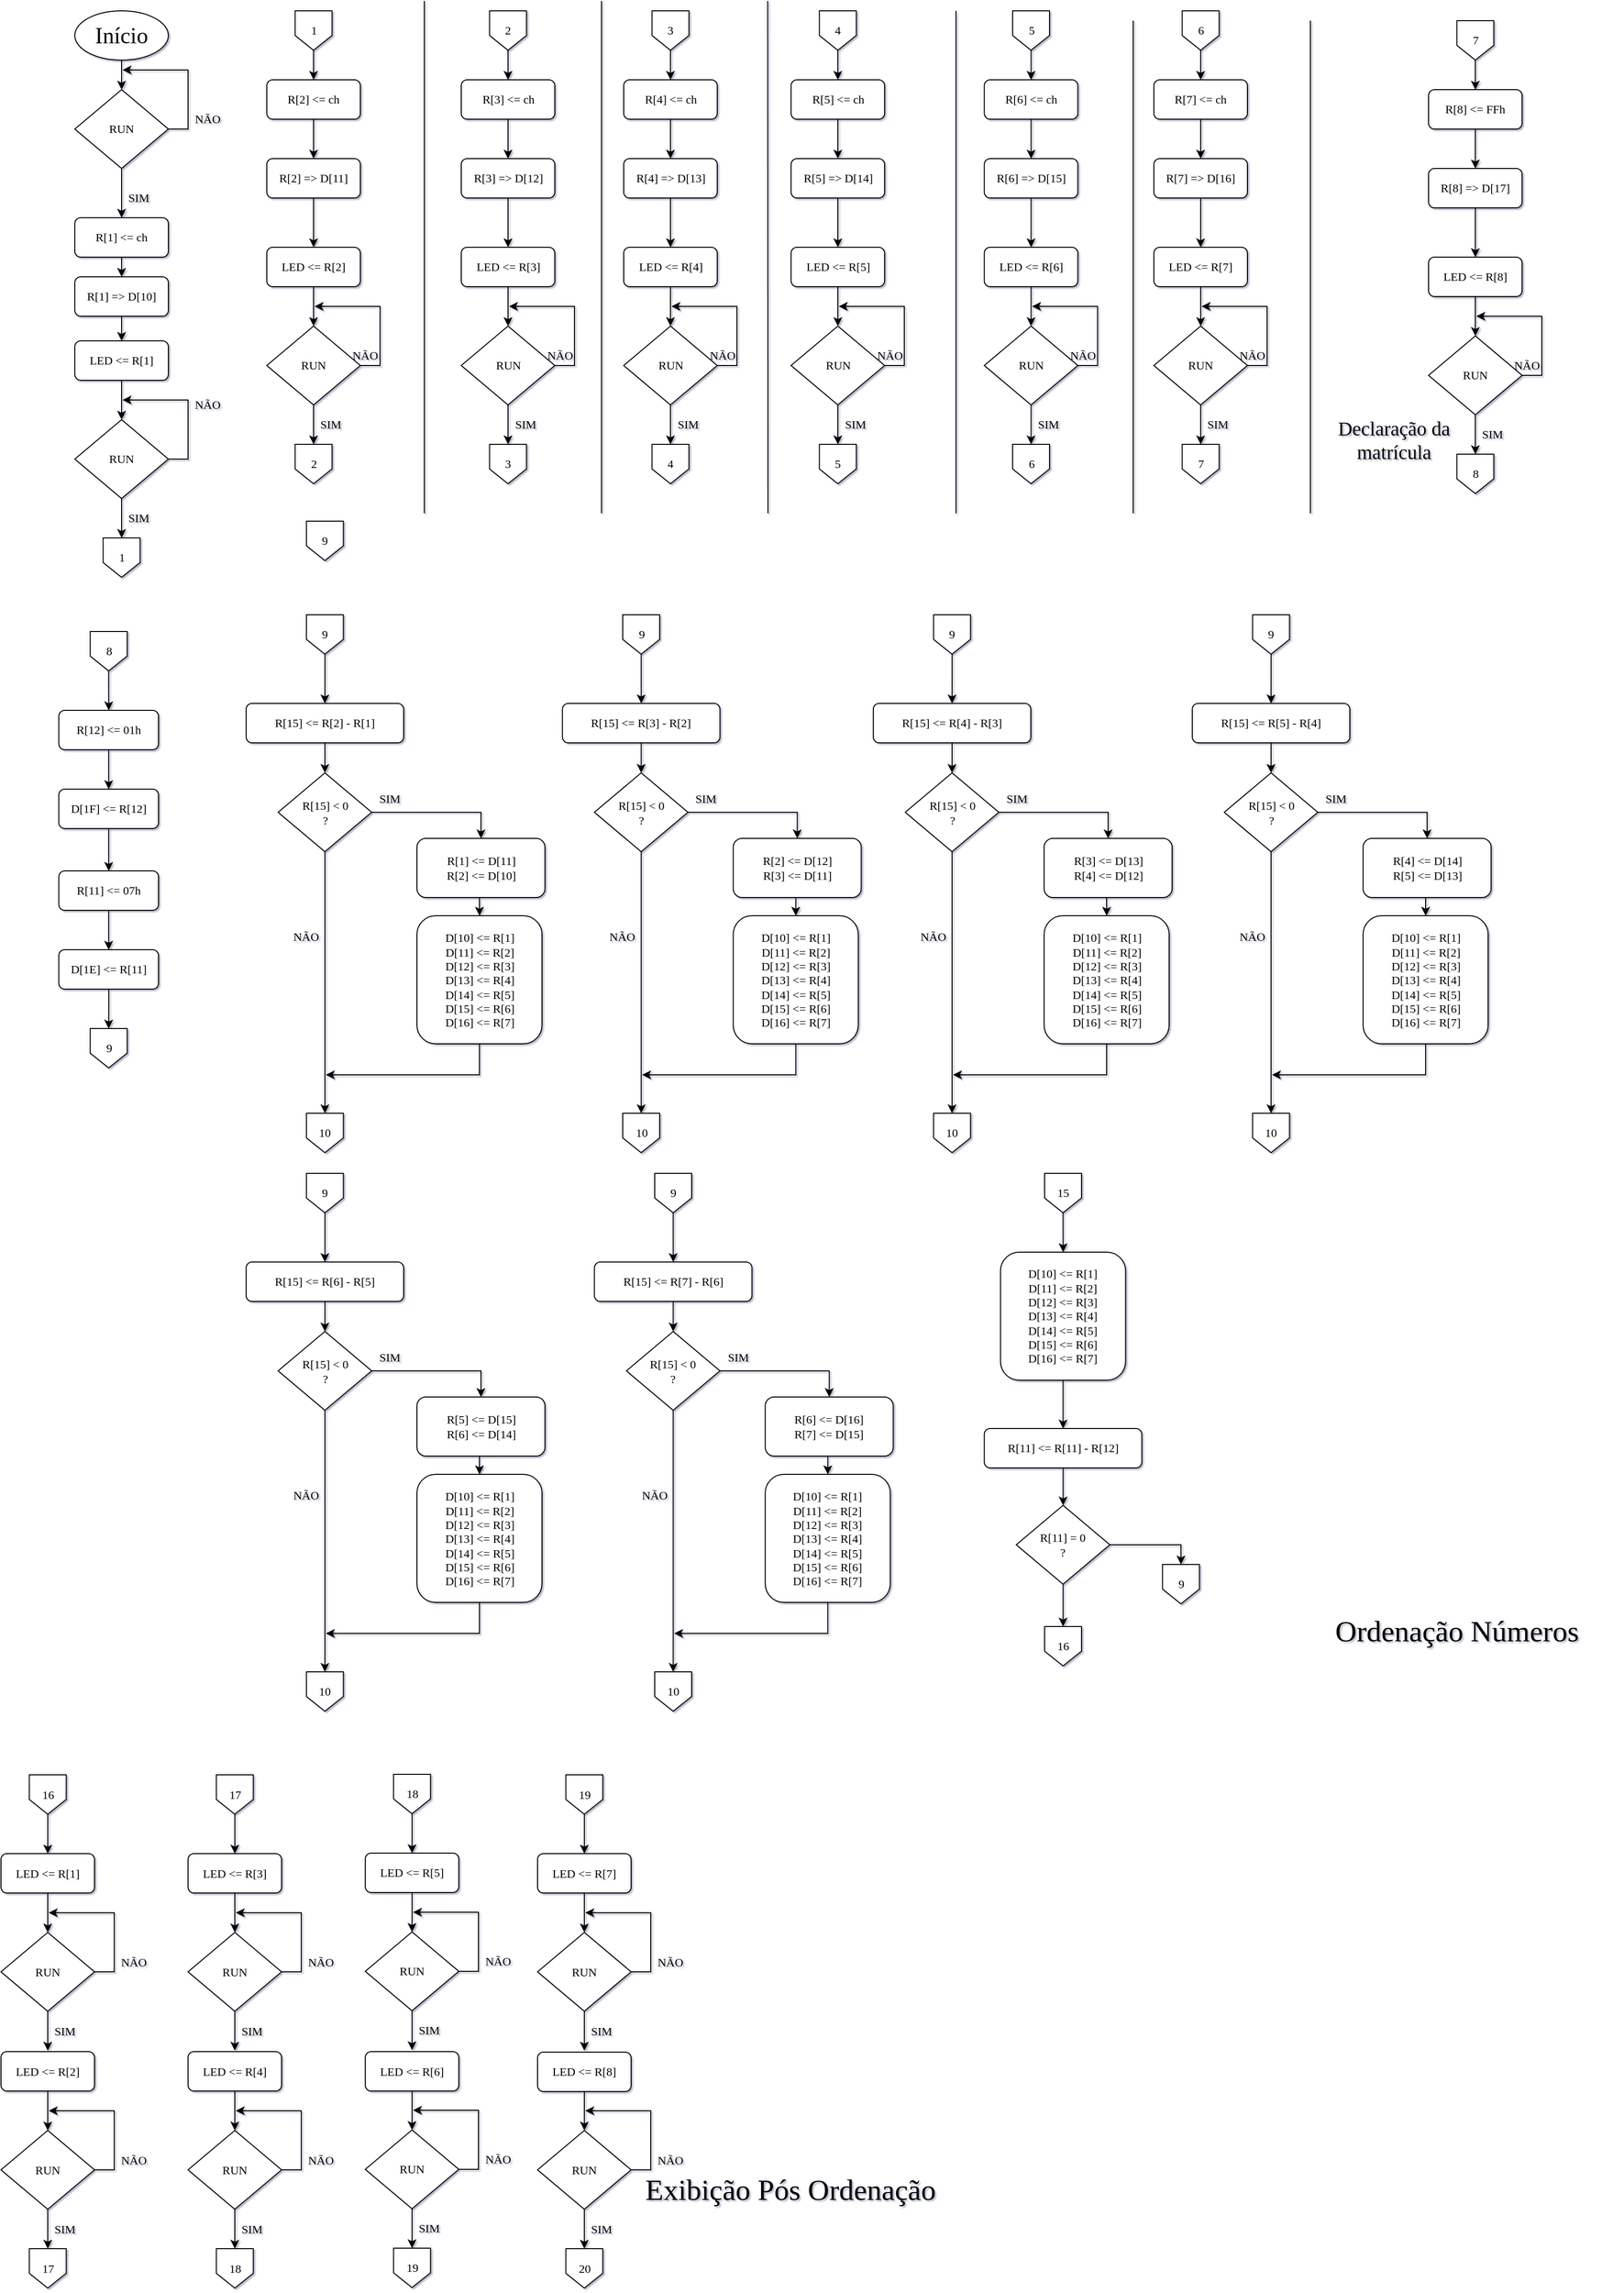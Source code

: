 <mxfile version="13.7.6" type="github">
  <diagram id="LBwsWg3DHm3VI3vRRIfu" name="Page-1">
    <mxGraphModel dx="2078" dy="931" grid="1" gridSize="10" guides="1" tooltips="1" connect="1" arrows="1" fold="1" page="1" pageScale="1" pageWidth="827" pageHeight="1169" background="#ffffff" math="0" shadow="1">
      <root>
        <mxCell id="0" />
        <mxCell id="1" parent="0" />
        <mxCell id="sRFEvAHlBmAmTLRkeG5V-6" style="edgeStyle=orthogonalEdgeStyle;rounded=0;orthogonalLoop=1;jettySize=auto;html=1;exitX=0.5;exitY=1;exitDx=0;exitDy=0;entryX=0.5;entryY=0;entryDx=0;entryDy=0;fontFamily=Verdana;" parent="1" source="sRFEvAHlBmAmTLRkeG5V-1" target="sRFEvAHlBmAmTLRkeG5V-3" edge="1">
          <mxGeometry relative="1" as="geometry" />
        </mxCell>
        <mxCell id="sRFEvAHlBmAmTLRkeG5V-1" value="&lt;font style=&quot;font-size: 23px&quot;&gt;Início&lt;/font&gt;" style="ellipse;whiteSpace=wrap;html=1;fontFamily=Verdana;" parent="1" vertex="1">
          <mxGeometry x="85" y="10" width="95" height="50" as="geometry" />
        </mxCell>
        <mxCell id="txzuhLuvdfgNLgQ4ZMH0-2" value="" style="edgeStyle=orthogonalEdgeStyle;rounded=0;orthogonalLoop=1;jettySize=auto;html=1;" parent="1" source="sRFEvAHlBmAmTLRkeG5V-2" target="txzuhLuvdfgNLgQ4ZMH0-1" edge="1">
          <mxGeometry relative="1" as="geometry" />
        </mxCell>
        <mxCell id="sRFEvAHlBmAmTLRkeG5V-2" value="R[1] &amp;lt;= ch" style="rounded=1;whiteSpace=wrap;html=1;fontFamily=Verdana;" parent="1" vertex="1">
          <mxGeometry x="85" y="220" width="95" height="40" as="geometry" />
        </mxCell>
        <mxCell id="sRFEvAHlBmAmTLRkeG5V-7" style="edgeStyle=orthogonalEdgeStyle;rounded=0;orthogonalLoop=1;jettySize=auto;html=1;exitX=1;exitY=0.5;exitDx=0;exitDy=0;fontFamily=Verdana;" parent="1" source="sRFEvAHlBmAmTLRkeG5V-3" edge="1">
          <mxGeometry relative="1" as="geometry">
            <mxPoint x="133" y="70" as="targetPoint" />
          </mxGeometry>
        </mxCell>
        <mxCell id="sRFEvAHlBmAmTLRkeG5V-8" style="edgeStyle=orthogonalEdgeStyle;rounded=0;orthogonalLoop=1;jettySize=auto;html=1;exitX=0.5;exitY=1;exitDx=0;exitDy=0;entryX=0.5;entryY=0;entryDx=0;entryDy=0;fontFamily=Verdana;" parent="1" source="sRFEvAHlBmAmTLRkeG5V-3" target="sRFEvAHlBmAmTLRkeG5V-2" edge="1">
          <mxGeometry relative="1" as="geometry" />
        </mxCell>
        <mxCell id="sRFEvAHlBmAmTLRkeG5V-3" value="RUN" style="rhombus;whiteSpace=wrap;html=1;fontFamily=Verdana;" parent="1" vertex="1">
          <mxGeometry x="85" y="90" width="95" height="80" as="geometry" />
        </mxCell>
        <mxCell id="sRFEvAHlBmAmTLRkeG5V-9" value="NÃO" style="text;html=1;strokeColor=none;fillColor=none;align=center;verticalAlign=middle;whiteSpace=wrap;rounded=0;fontFamily=Verdana;" parent="1" vertex="1">
          <mxGeometry x="200" y="110" width="40" height="20" as="geometry" />
        </mxCell>
        <mxCell id="sRFEvAHlBmAmTLRkeG5V-10" value="SIM" style="text;html=1;strokeColor=none;fillColor=none;align=center;verticalAlign=middle;whiteSpace=wrap;rounded=0;fontFamily=Verdana;" parent="1" vertex="1">
          <mxGeometry x="130" y="190" width="40" height="20" as="geometry" />
        </mxCell>
        <mxCell id="sRFEvAHlBmAmTLRkeG5V-15" style="edgeStyle=orthogonalEdgeStyle;rounded=0;orthogonalLoop=1;jettySize=auto;html=1;exitX=0.5;exitY=1;exitDx=0;exitDy=0;entryX=0.5;entryY=0;entryDx=0;entryDy=0;fontFamily=Verdana;" parent="1" source="sRFEvAHlBmAmTLRkeG5V-11" target="sRFEvAHlBmAmTLRkeG5V-14" edge="1">
          <mxGeometry relative="1" as="geometry" />
        </mxCell>
        <mxCell id="sRFEvAHlBmAmTLRkeG5V-11" value="LED &amp;lt;= R[1]" style="rounded=1;whiteSpace=wrap;html=1;fontFamily=Verdana;" parent="1" vertex="1">
          <mxGeometry x="85" y="345" width="95" height="40" as="geometry" />
        </mxCell>
        <mxCell id="sRFEvAHlBmAmTLRkeG5V-16" style="edgeStyle=orthogonalEdgeStyle;rounded=0;orthogonalLoop=1;jettySize=auto;html=1;exitX=1;exitY=0.5;exitDx=0;exitDy=0;fontFamily=Verdana;" parent="1" source="sRFEvAHlBmAmTLRkeG5V-14" edge="1">
          <mxGeometry relative="1" as="geometry">
            <mxPoint x="133" y="405" as="targetPoint" />
          </mxGeometry>
        </mxCell>
        <mxCell id="sRFEvAHlBmAmTLRkeG5V-18" style="edgeStyle=orthogonalEdgeStyle;rounded=0;orthogonalLoop=1;jettySize=auto;html=1;exitX=0.5;exitY=1;exitDx=0;exitDy=0;entryX=0.5;entryY=0;entryDx=0;entryDy=0;fontFamily=Verdana;" parent="1" source="sRFEvAHlBmAmTLRkeG5V-14" target="sRFEvAHlBmAmTLRkeG5V-17" edge="1">
          <mxGeometry relative="1" as="geometry" />
        </mxCell>
        <mxCell id="sRFEvAHlBmAmTLRkeG5V-14" value="RUN" style="rhombus;whiteSpace=wrap;html=1;fontFamily=Verdana;" parent="1" vertex="1">
          <mxGeometry x="85" y="425" width="95" height="80" as="geometry" />
        </mxCell>
        <mxCell id="sRFEvAHlBmAmTLRkeG5V-17" value="1" style="shape=offPageConnector;whiteSpace=wrap;html=1;fontFamily=Verdana;" parent="1" vertex="1">
          <mxGeometry x="113.75" y="545" width="37.5" height="40" as="geometry" />
        </mxCell>
        <mxCell id="sRFEvAHlBmAmTLRkeG5V-19" value="SIM" style="text;html=1;strokeColor=none;fillColor=none;align=center;verticalAlign=middle;whiteSpace=wrap;rounded=0;fontFamily=Verdana;" parent="1" vertex="1">
          <mxGeometry x="130" y="515" width="40" height="20" as="geometry" />
        </mxCell>
        <mxCell id="sRFEvAHlBmAmTLRkeG5V-20" value="NÃO" style="text;html=1;strokeColor=none;fillColor=none;align=center;verticalAlign=middle;whiteSpace=wrap;rounded=0;fontFamily=Verdana;" parent="1" vertex="1">
          <mxGeometry x="200" y="400" width="40" height="20" as="geometry" />
        </mxCell>
        <mxCell id="txzuhLuvdfgNLgQ4ZMH0-9" value="" style="edgeStyle=orthogonalEdgeStyle;rounded=0;orthogonalLoop=1;jettySize=auto;html=1;" parent="1" source="sRFEvAHlBmAmTLRkeG5V-22" target="txzuhLuvdfgNLgQ4ZMH0-7" edge="1">
          <mxGeometry relative="1" as="geometry" />
        </mxCell>
        <mxCell id="sRFEvAHlBmAmTLRkeG5V-22" value="R[2] &amp;lt;= ch" style="rounded=1;whiteSpace=wrap;html=1;fontFamily=Verdana;" parent="1" vertex="1">
          <mxGeometry x="280" y="80" width="95" height="40" as="geometry" />
        </mxCell>
        <mxCell id="sRFEvAHlBmAmTLRkeG5V-23" style="edgeStyle=orthogonalEdgeStyle;rounded=0;orthogonalLoop=1;jettySize=auto;html=1;exitX=0.5;exitY=1;exitDx=0;exitDy=0;entryX=0.5;entryY=0;entryDx=0;entryDy=0;fontFamily=Verdana;" parent="1" source="sRFEvAHlBmAmTLRkeG5V-24" target="sRFEvAHlBmAmTLRkeG5V-27" edge="1">
          <mxGeometry relative="1" as="geometry" />
        </mxCell>
        <mxCell id="sRFEvAHlBmAmTLRkeG5V-24" value="LED &amp;lt;= R[2]" style="rounded=1;whiteSpace=wrap;html=1;fontFamily=Verdana;" parent="1" vertex="1">
          <mxGeometry x="280" y="250" width="95" height="40" as="geometry" />
        </mxCell>
        <mxCell id="sRFEvAHlBmAmTLRkeG5V-25" style="edgeStyle=orthogonalEdgeStyle;rounded=0;orthogonalLoop=1;jettySize=auto;html=1;exitX=1;exitY=0.5;exitDx=0;exitDy=0;fontFamily=Verdana;" parent="1" source="sRFEvAHlBmAmTLRkeG5V-27" edge="1">
          <mxGeometry relative="1" as="geometry">
            <mxPoint x="328" y="310" as="targetPoint" />
          </mxGeometry>
        </mxCell>
        <mxCell id="sRFEvAHlBmAmTLRkeG5V-26" style="edgeStyle=orthogonalEdgeStyle;rounded=0;orthogonalLoop=1;jettySize=auto;html=1;exitX=0.5;exitY=1;exitDx=0;exitDy=0;entryX=0.5;entryY=0;entryDx=0;entryDy=0;fontFamily=Verdana;" parent="1" source="sRFEvAHlBmAmTLRkeG5V-27" target="sRFEvAHlBmAmTLRkeG5V-28" edge="1">
          <mxGeometry relative="1" as="geometry" />
        </mxCell>
        <mxCell id="sRFEvAHlBmAmTLRkeG5V-27" value="RUN" style="rhombus;whiteSpace=wrap;html=1;fontFamily=Verdana;" parent="1" vertex="1">
          <mxGeometry x="280" y="330" width="95" height="80" as="geometry" />
        </mxCell>
        <mxCell id="sRFEvAHlBmAmTLRkeG5V-28" value="2" style="shape=offPageConnector;whiteSpace=wrap;html=1;fontFamily=Verdana;" parent="1" vertex="1">
          <mxGeometry x="308.75" y="450" width="37.5" height="40" as="geometry" />
        </mxCell>
        <mxCell id="sRFEvAHlBmAmTLRkeG5V-29" value="SIM" style="text;html=1;strokeColor=none;fillColor=none;align=center;verticalAlign=middle;whiteSpace=wrap;rounded=0;fontFamily=Verdana;" parent="1" vertex="1">
          <mxGeometry x="325" y="420" width="40" height="20" as="geometry" />
        </mxCell>
        <mxCell id="sRFEvAHlBmAmTLRkeG5V-30" value="NÃO" style="text;html=1;strokeColor=none;fillColor=none;align=center;verticalAlign=middle;whiteSpace=wrap;rounded=0;fontFamily=Verdana;" parent="1" vertex="1">
          <mxGeometry x="360" y="350" width="40" height="20" as="geometry" />
        </mxCell>
        <mxCell id="sRFEvAHlBmAmTLRkeG5V-63" style="edgeStyle=orthogonalEdgeStyle;rounded=0;orthogonalLoop=1;jettySize=auto;html=1;exitX=0.5;exitY=1;exitDx=0;exitDy=0;entryX=0.5;entryY=0;entryDx=0;entryDy=0;fontFamily=Verdana;" parent="1" source="sRFEvAHlBmAmTLRkeG5V-62" target="sRFEvAHlBmAmTLRkeG5V-22" edge="1">
          <mxGeometry relative="1" as="geometry" />
        </mxCell>
        <mxCell id="sRFEvAHlBmAmTLRkeG5V-62" value="1" style="shape=offPageConnector;whiteSpace=wrap;html=1;fontFamily=Verdana;" parent="1" vertex="1">
          <mxGeometry x="308.75" y="10" width="37.5" height="40" as="geometry" />
        </mxCell>
        <mxCell id="sRFEvAHlBmAmTLRkeG5V-108" value="" style="endArrow=none;html=1;" parent="1" edge="1">
          <mxGeometry width="50" height="50" relative="1" as="geometry">
            <mxPoint x="620" y="520" as="sourcePoint" />
            <mxPoint x="620" as="targetPoint" />
          </mxGeometry>
        </mxCell>
        <mxCell id="sRFEvAHlBmAmTLRkeG5V-109" value="" style="endArrow=none;html=1;" parent="1" edge="1">
          <mxGeometry width="50" height="50" relative="1" as="geometry">
            <mxPoint x="440" y="520" as="sourcePoint" />
            <mxPoint x="440.0" as="targetPoint" />
          </mxGeometry>
        </mxCell>
        <mxCell id="sRFEvAHlBmAmTLRkeG5V-110" value="" style="endArrow=none;html=1;fontFamily=Verdana;" parent="1" edge="1">
          <mxGeometry width="50" height="50" relative="1" as="geometry">
            <mxPoint x="980" y="520" as="sourcePoint" />
            <mxPoint x="980" y="10" as="targetPoint" />
          </mxGeometry>
        </mxCell>
        <mxCell id="sRFEvAHlBmAmTLRkeG5V-111" value="" style="endArrow=none;html=1;fontFamily=Verdana;" parent="1" edge="1">
          <mxGeometry width="50" height="50" relative="1" as="geometry">
            <mxPoint x="1160" y="520" as="sourcePoint" />
            <mxPoint x="1160" y="20" as="targetPoint" />
          </mxGeometry>
        </mxCell>
        <mxCell id="4zHIRzdhftlPSaTAwRZH-2" value="" style="endArrow=none;html=1;fontFamily=Verdana;" parent="1" edge="1">
          <mxGeometry width="50" height="50" relative="1" as="geometry">
            <mxPoint x="1340" y="520" as="sourcePoint" />
            <mxPoint x="1340.0" y="20" as="targetPoint" />
          </mxGeometry>
        </mxCell>
        <mxCell id="4zHIRzdhftlPSaTAwRZH-266" value="" style="edgeStyle=orthogonalEdgeStyle;rounded=0;orthogonalLoop=1;jettySize=auto;html=1;fontFamily=Verdana;" parent="1" source="4zHIRzdhftlPSaTAwRZH-228" target="4zHIRzdhftlPSaTAwRZH-260" edge="1">
          <mxGeometry relative="1" as="geometry" />
        </mxCell>
        <mxCell id="4zHIRzdhftlPSaTAwRZH-228" value="16" style="shape=offPageConnector;whiteSpace=wrap;html=1;fontFamily=Verdana;" parent="1" vertex="1">
          <mxGeometry x="38.75" y="1800.5" width="37.5" height="40" as="geometry" />
        </mxCell>
        <mxCell id="4zHIRzdhftlPSaTAwRZH-259" style="edgeStyle=orthogonalEdgeStyle;rounded=0;orthogonalLoop=1;jettySize=auto;html=1;exitX=0.5;exitY=1;exitDx=0;exitDy=0;entryX=0.5;entryY=0;entryDx=0;entryDy=0;fontFamily=Verdana;" parent="1" source="4zHIRzdhftlPSaTAwRZH-260" target="4zHIRzdhftlPSaTAwRZH-263" edge="1">
          <mxGeometry relative="1" as="geometry" />
        </mxCell>
        <mxCell id="4zHIRzdhftlPSaTAwRZH-260" value="LED &amp;lt;= R[1]" style="rounded=1;whiteSpace=wrap;html=1;fontFamily=Verdana;" parent="1" vertex="1">
          <mxGeometry x="10" y="1880.5" width="95" height="40" as="geometry" />
        </mxCell>
        <mxCell id="4zHIRzdhftlPSaTAwRZH-261" style="edgeStyle=orthogonalEdgeStyle;rounded=0;orthogonalLoop=1;jettySize=auto;html=1;exitX=1;exitY=0.5;exitDx=0;exitDy=0;fontFamily=Verdana;" parent="1" source="4zHIRzdhftlPSaTAwRZH-263" edge="1">
          <mxGeometry relative="1" as="geometry">
            <mxPoint x="58" y="1940.5" as="targetPoint" />
          </mxGeometry>
        </mxCell>
        <mxCell id="4zHIRzdhftlPSaTAwRZH-262" style="edgeStyle=orthogonalEdgeStyle;rounded=0;orthogonalLoop=1;jettySize=auto;html=1;exitX=0.5;exitY=1;exitDx=0;exitDy=0;entryX=0.5;entryY=0;entryDx=0;entryDy=0;fontFamily=Verdana;" parent="1" source="4zHIRzdhftlPSaTAwRZH-263" edge="1">
          <mxGeometry relative="1" as="geometry">
            <mxPoint x="57.5" y="2080.5" as="targetPoint" />
          </mxGeometry>
        </mxCell>
        <mxCell id="4zHIRzdhftlPSaTAwRZH-263" value="RUN" style="rhombus;whiteSpace=wrap;html=1;fontFamily=Verdana;" parent="1" vertex="1">
          <mxGeometry x="10" y="1960.5" width="95" height="80" as="geometry" />
        </mxCell>
        <mxCell id="4zHIRzdhftlPSaTAwRZH-265" value="SIM" style="text;html=1;strokeColor=none;fillColor=none;align=center;verticalAlign=middle;whiteSpace=wrap;rounded=0;fontFamily=Verdana;" parent="1" vertex="1">
          <mxGeometry x="55" y="2050.5" width="40" height="20" as="geometry" />
        </mxCell>
        <mxCell id="4zHIRzdhftlPSaTAwRZH-267" value="NÃO" style="text;html=1;strokeColor=none;fillColor=none;align=center;verticalAlign=middle;whiteSpace=wrap;rounded=0;fontFamily=Verdana;" parent="1" vertex="1">
          <mxGeometry x="125" y="1980.5" width="40" height="20" as="geometry" />
        </mxCell>
        <mxCell id="4zHIRzdhftlPSaTAwRZH-274" value="" style="edgeStyle=orthogonalEdgeStyle;rounded=0;orthogonalLoop=1;jettySize=auto;html=1;fontFamily=Verdana;" parent="1" source="4zHIRzdhftlPSaTAwRZH-268" target="4zHIRzdhftlPSaTAwRZH-271" edge="1">
          <mxGeometry relative="1" as="geometry" />
        </mxCell>
        <mxCell id="4zHIRzdhftlPSaTAwRZH-268" value="LED &amp;lt;= R[2]" style="rounded=1;whiteSpace=wrap;html=1;fontFamily=Verdana;" parent="1" vertex="1">
          <mxGeometry x="10" y="2081.5" width="95" height="40" as="geometry" />
        </mxCell>
        <mxCell id="4zHIRzdhftlPSaTAwRZH-269" style="edgeStyle=orthogonalEdgeStyle;rounded=0;orthogonalLoop=1;jettySize=auto;html=1;exitX=1;exitY=0.5;exitDx=0;exitDy=0;fontFamily=Verdana;" parent="1" source="4zHIRzdhftlPSaTAwRZH-271" edge="1">
          <mxGeometry relative="1" as="geometry">
            <mxPoint x="58" y="2141.5" as="targetPoint" />
          </mxGeometry>
        </mxCell>
        <mxCell id="4zHIRzdhftlPSaTAwRZH-270" style="edgeStyle=orthogonalEdgeStyle;rounded=0;orthogonalLoop=1;jettySize=auto;html=1;exitX=0.5;exitY=1;exitDx=0;exitDy=0;entryX=0.5;entryY=0;entryDx=0;entryDy=0;fontFamily=Verdana;" parent="1" source="4zHIRzdhftlPSaTAwRZH-271" edge="1">
          <mxGeometry relative="1" as="geometry">
            <mxPoint x="57.5" y="2281.5" as="targetPoint" />
          </mxGeometry>
        </mxCell>
        <mxCell id="4zHIRzdhftlPSaTAwRZH-271" value="RUN" style="rhombus;whiteSpace=wrap;html=1;fontFamily=Verdana;" parent="1" vertex="1">
          <mxGeometry x="10" y="2161.5" width="95" height="80" as="geometry" />
        </mxCell>
        <mxCell id="4zHIRzdhftlPSaTAwRZH-272" value="SIM" style="text;html=1;strokeColor=none;fillColor=none;align=center;verticalAlign=middle;whiteSpace=wrap;rounded=0;fontFamily=Verdana;" parent="1" vertex="1">
          <mxGeometry x="55" y="2251.5" width="40" height="20" as="geometry" />
        </mxCell>
        <mxCell id="4zHIRzdhftlPSaTAwRZH-273" value="NÃO" style="text;html=1;strokeColor=none;fillColor=none;align=center;verticalAlign=middle;whiteSpace=wrap;rounded=0;fontFamily=Verdana;" parent="1" vertex="1">
          <mxGeometry x="125" y="2181.5" width="40" height="20" as="geometry" />
        </mxCell>
        <mxCell id="4zHIRzdhftlPSaTAwRZH-275" value="17" style="shape=offPageConnector;whiteSpace=wrap;html=1;fontFamily=Verdana;" parent="1" vertex="1">
          <mxGeometry x="38.75" y="2281.5" width="37.5" height="40" as="geometry" />
        </mxCell>
        <mxCell id="4zHIRzdhftlPSaTAwRZH-276" value="" style="edgeStyle=orthogonalEdgeStyle;rounded=0;orthogonalLoop=1;jettySize=auto;html=1;fontFamily=Verdana;" parent="1" source="4zHIRzdhftlPSaTAwRZH-277" target="4zHIRzdhftlPSaTAwRZH-279" edge="1">
          <mxGeometry relative="1" as="geometry" />
        </mxCell>
        <mxCell id="4zHIRzdhftlPSaTAwRZH-277" value="17" style="shape=offPageConnector;whiteSpace=wrap;html=1;fontFamily=Verdana;" parent="1" vertex="1">
          <mxGeometry x="228.75" y="1800.5" width="37.5" height="40" as="geometry" />
        </mxCell>
        <mxCell id="4zHIRzdhftlPSaTAwRZH-278" style="edgeStyle=orthogonalEdgeStyle;rounded=0;orthogonalLoop=1;jettySize=auto;html=1;exitX=0.5;exitY=1;exitDx=0;exitDy=0;entryX=0.5;entryY=0;entryDx=0;entryDy=0;fontFamily=Verdana;" parent="1" source="4zHIRzdhftlPSaTAwRZH-279" target="4zHIRzdhftlPSaTAwRZH-282" edge="1">
          <mxGeometry relative="1" as="geometry" />
        </mxCell>
        <mxCell id="4zHIRzdhftlPSaTAwRZH-279" value="LED &amp;lt;= R[3]" style="rounded=1;whiteSpace=wrap;html=1;fontFamily=Verdana;" parent="1" vertex="1">
          <mxGeometry x="200" y="1880.5" width="95" height="40" as="geometry" />
        </mxCell>
        <mxCell id="4zHIRzdhftlPSaTAwRZH-280" style="edgeStyle=orthogonalEdgeStyle;rounded=0;orthogonalLoop=1;jettySize=auto;html=1;exitX=1;exitY=0.5;exitDx=0;exitDy=0;fontFamily=Verdana;" parent="1" source="4zHIRzdhftlPSaTAwRZH-282" edge="1">
          <mxGeometry relative="1" as="geometry">
            <mxPoint x="248" y="1940.5" as="targetPoint" />
          </mxGeometry>
        </mxCell>
        <mxCell id="4zHIRzdhftlPSaTAwRZH-281" style="edgeStyle=orthogonalEdgeStyle;rounded=0;orthogonalLoop=1;jettySize=auto;html=1;exitX=0.5;exitY=1;exitDx=0;exitDy=0;entryX=0.5;entryY=0;entryDx=0;entryDy=0;fontFamily=Verdana;" parent="1" source="4zHIRzdhftlPSaTAwRZH-282" edge="1">
          <mxGeometry relative="1" as="geometry">
            <mxPoint x="247.5" y="2080.5" as="targetPoint" />
          </mxGeometry>
        </mxCell>
        <mxCell id="4zHIRzdhftlPSaTAwRZH-282" value="RUN" style="rhombus;whiteSpace=wrap;html=1;fontFamily=Verdana;" parent="1" vertex="1">
          <mxGeometry x="200" y="1960.5" width="95" height="80" as="geometry" />
        </mxCell>
        <mxCell id="4zHIRzdhftlPSaTAwRZH-283" value="SIM" style="text;html=1;strokeColor=none;fillColor=none;align=center;verticalAlign=middle;whiteSpace=wrap;rounded=0;fontFamily=Verdana;" parent="1" vertex="1">
          <mxGeometry x="245" y="2050.5" width="40" height="20" as="geometry" />
        </mxCell>
        <mxCell id="4zHIRzdhftlPSaTAwRZH-284" value="NÃO" style="text;html=1;strokeColor=none;fillColor=none;align=center;verticalAlign=middle;whiteSpace=wrap;rounded=0;fontFamily=Verdana;" parent="1" vertex="1">
          <mxGeometry x="315" y="1980.5" width="40" height="20" as="geometry" />
        </mxCell>
        <mxCell id="4zHIRzdhftlPSaTAwRZH-285" value="" style="edgeStyle=orthogonalEdgeStyle;rounded=0;orthogonalLoop=1;jettySize=auto;html=1;fontFamily=Verdana;" parent="1" source="4zHIRzdhftlPSaTAwRZH-286" target="4zHIRzdhftlPSaTAwRZH-289" edge="1">
          <mxGeometry relative="1" as="geometry" />
        </mxCell>
        <mxCell id="4zHIRzdhftlPSaTAwRZH-286" value="LED &amp;lt;= R[4]" style="rounded=1;whiteSpace=wrap;html=1;fontFamily=Verdana;" parent="1" vertex="1">
          <mxGeometry x="200" y="2081.5" width="95" height="40" as="geometry" />
        </mxCell>
        <mxCell id="4zHIRzdhftlPSaTAwRZH-287" style="edgeStyle=orthogonalEdgeStyle;rounded=0;orthogonalLoop=1;jettySize=auto;html=1;exitX=1;exitY=0.5;exitDx=0;exitDy=0;fontFamily=Verdana;" parent="1" source="4zHIRzdhftlPSaTAwRZH-289" edge="1">
          <mxGeometry relative="1" as="geometry">
            <mxPoint x="248" y="2141.5" as="targetPoint" />
          </mxGeometry>
        </mxCell>
        <mxCell id="4zHIRzdhftlPSaTAwRZH-288" style="edgeStyle=orthogonalEdgeStyle;rounded=0;orthogonalLoop=1;jettySize=auto;html=1;exitX=0.5;exitY=1;exitDx=0;exitDy=0;entryX=0.5;entryY=0;entryDx=0;entryDy=0;fontFamily=Verdana;" parent="1" source="4zHIRzdhftlPSaTAwRZH-289" edge="1">
          <mxGeometry relative="1" as="geometry">
            <mxPoint x="247.5" y="2281.5" as="targetPoint" />
          </mxGeometry>
        </mxCell>
        <mxCell id="4zHIRzdhftlPSaTAwRZH-289" value="RUN" style="rhombus;whiteSpace=wrap;html=1;fontFamily=Verdana;" parent="1" vertex="1">
          <mxGeometry x="200" y="2161.5" width="95" height="80" as="geometry" />
        </mxCell>
        <mxCell id="4zHIRzdhftlPSaTAwRZH-290" value="SIM" style="text;html=1;strokeColor=none;fillColor=none;align=center;verticalAlign=middle;whiteSpace=wrap;rounded=0;fontFamily=Verdana;" parent="1" vertex="1">
          <mxGeometry x="245" y="2251.5" width="40" height="20" as="geometry" />
        </mxCell>
        <mxCell id="4zHIRzdhftlPSaTAwRZH-291" value="NÃO" style="text;html=1;strokeColor=none;fillColor=none;align=center;verticalAlign=middle;whiteSpace=wrap;rounded=0;fontFamily=Verdana;" parent="1" vertex="1">
          <mxGeometry x="315" y="2181.5" width="40" height="20" as="geometry" />
        </mxCell>
        <mxCell id="4zHIRzdhftlPSaTAwRZH-292" value="18" style="shape=offPageConnector;whiteSpace=wrap;html=1;fontFamily=Verdana;" parent="1" vertex="1">
          <mxGeometry x="228.75" y="2281.5" width="37.5" height="40" as="geometry" />
        </mxCell>
        <mxCell id="4zHIRzdhftlPSaTAwRZH-327" value="" style="edgeStyle=orthogonalEdgeStyle;rounded=0;orthogonalLoop=1;jettySize=auto;html=1;fontFamily=Verdana;" parent="1" source="4zHIRzdhftlPSaTAwRZH-328" target="4zHIRzdhftlPSaTAwRZH-330" edge="1">
          <mxGeometry relative="1" as="geometry" />
        </mxCell>
        <mxCell id="4zHIRzdhftlPSaTAwRZH-328" value="18" style="shape=offPageConnector;whiteSpace=wrap;html=1;fontFamily=Verdana;" parent="1" vertex="1">
          <mxGeometry x="408.75" y="1800" width="37.5" height="40" as="geometry" />
        </mxCell>
        <mxCell id="4zHIRzdhftlPSaTAwRZH-329" style="edgeStyle=orthogonalEdgeStyle;rounded=0;orthogonalLoop=1;jettySize=auto;html=1;exitX=0.5;exitY=1;exitDx=0;exitDy=0;entryX=0.5;entryY=0;entryDx=0;entryDy=0;fontFamily=Verdana;" parent="1" source="4zHIRzdhftlPSaTAwRZH-330" target="4zHIRzdhftlPSaTAwRZH-333" edge="1">
          <mxGeometry relative="1" as="geometry" />
        </mxCell>
        <mxCell id="4zHIRzdhftlPSaTAwRZH-330" value="LED &amp;lt;= R[5]" style="rounded=1;whiteSpace=wrap;html=1;fontFamily=Verdana;" parent="1" vertex="1">
          <mxGeometry x="380" y="1880" width="95" height="40" as="geometry" />
        </mxCell>
        <mxCell id="4zHIRzdhftlPSaTAwRZH-331" style="edgeStyle=orthogonalEdgeStyle;rounded=0;orthogonalLoop=1;jettySize=auto;html=1;exitX=1;exitY=0.5;exitDx=0;exitDy=0;fontFamily=Verdana;" parent="1" source="4zHIRzdhftlPSaTAwRZH-333" edge="1">
          <mxGeometry relative="1" as="geometry">
            <mxPoint x="428" y="1940" as="targetPoint" />
          </mxGeometry>
        </mxCell>
        <mxCell id="4zHIRzdhftlPSaTAwRZH-332" style="edgeStyle=orthogonalEdgeStyle;rounded=0;orthogonalLoop=1;jettySize=auto;html=1;exitX=0.5;exitY=1;exitDx=0;exitDy=0;entryX=0.5;entryY=0;entryDx=0;entryDy=0;fontFamily=Verdana;" parent="1" source="4zHIRzdhftlPSaTAwRZH-333" edge="1">
          <mxGeometry relative="1" as="geometry">
            <mxPoint x="427.5" y="2080" as="targetPoint" />
          </mxGeometry>
        </mxCell>
        <mxCell id="4zHIRzdhftlPSaTAwRZH-333" value="RUN" style="rhombus;whiteSpace=wrap;html=1;fontFamily=Verdana;" parent="1" vertex="1">
          <mxGeometry x="380" y="1960" width="95" height="80" as="geometry" />
        </mxCell>
        <mxCell id="4zHIRzdhftlPSaTAwRZH-334" value="SIM" style="text;html=1;strokeColor=none;fillColor=none;align=center;verticalAlign=middle;whiteSpace=wrap;rounded=0;fontFamily=Verdana;" parent="1" vertex="1">
          <mxGeometry x="425" y="2050" width="40" height="20" as="geometry" />
        </mxCell>
        <mxCell id="4zHIRzdhftlPSaTAwRZH-335" value="NÃO" style="text;html=1;strokeColor=none;fillColor=none;align=center;verticalAlign=middle;whiteSpace=wrap;rounded=0;fontFamily=Verdana;" parent="1" vertex="1">
          <mxGeometry x="495" y="1980" width="40" height="20" as="geometry" />
        </mxCell>
        <mxCell id="4zHIRzdhftlPSaTAwRZH-336" value="" style="edgeStyle=orthogonalEdgeStyle;rounded=0;orthogonalLoop=1;jettySize=auto;html=1;fontFamily=Verdana;" parent="1" source="4zHIRzdhftlPSaTAwRZH-337" target="4zHIRzdhftlPSaTAwRZH-340" edge="1">
          <mxGeometry relative="1" as="geometry" />
        </mxCell>
        <mxCell id="4zHIRzdhftlPSaTAwRZH-337" value="LED &amp;lt;= R[6]" style="rounded=1;whiteSpace=wrap;html=1;fontFamily=Verdana;" parent="1" vertex="1">
          <mxGeometry x="380" y="2081.5" width="95" height="40" as="geometry" />
        </mxCell>
        <mxCell id="4zHIRzdhftlPSaTAwRZH-338" style="edgeStyle=orthogonalEdgeStyle;rounded=0;orthogonalLoop=1;jettySize=auto;html=1;exitX=1;exitY=0.5;exitDx=0;exitDy=0;fontFamily=Verdana;" parent="1" source="4zHIRzdhftlPSaTAwRZH-340" edge="1">
          <mxGeometry relative="1" as="geometry">
            <mxPoint x="428" y="2141" as="targetPoint" />
          </mxGeometry>
        </mxCell>
        <mxCell id="4zHIRzdhftlPSaTAwRZH-339" style="edgeStyle=orthogonalEdgeStyle;rounded=0;orthogonalLoop=1;jettySize=auto;html=1;exitX=0.5;exitY=1;exitDx=0;exitDy=0;entryX=0.5;entryY=0;entryDx=0;entryDy=0;fontFamily=Verdana;" parent="1" source="4zHIRzdhftlPSaTAwRZH-340" edge="1">
          <mxGeometry relative="1" as="geometry">
            <mxPoint x="427.5" y="2281" as="targetPoint" />
          </mxGeometry>
        </mxCell>
        <mxCell id="4zHIRzdhftlPSaTAwRZH-340" value="RUN" style="rhombus;whiteSpace=wrap;html=1;fontFamily=Verdana;" parent="1" vertex="1">
          <mxGeometry x="380" y="2161" width="95" height="80" as="geometry" />
        </mxCell>
        <mxCell id="4zHIRzdhftlPSaTAwRZH-341" value="SIM" style="text;html=1;strokeColor=none;fillColor=none;align=center;verticalAlign=middle;whiteSpace=wrap;rounded=0;fontFamily=Verdana;" parent="1" vertex="1">
          <mxGeometry x="425" y="2251" width="40" height="20" as="geometry" />
        </mxCell>
        <mxCell id="4zHIRzdhftlPSaTAwRZH-342" value="NÃO" style="text;html=1;strokeColor=none;fillColor=none;align=center;verticalAlign=middle;whiteSpace=wrap;rounded=0;fontFamily=Verdana;" parent="1" vertex="1">
          <mxGeometry x="495" y="2181" width="40" height="20" as="geometry" />
        </mxCell>
        <mxCell id="4zHIRzdhftlPSaTAwRZH-343" value="19" style="shape=offPageConnector;whiteSpace=wrap;html=1;fontFamily=Verdana;" parent="1" vertex="1">
          <mxGeometry x="408.75" y="2281" width="37.5" height="40" as="geometry" />
        </mxCell>
        <mxCell id="4zHIRzdhftlPSaTAwRZH-346" value="" style="edgeStyle=orthogonalEdgeStyle;rounded=0;orthogonalLoop=1;jettySize=auto;html=1;fontFamily=Verdana;" parent="1" source="4zHIRzdhftlPSaTAwRZH-347" target="4zHIRzdhftlPSaTAwRZH-349" edge="1">
          <mxGeometry relative="1" as="geometry" />
        </mxCell>
        <mxCell id="4zHIRzdhftlPSaTAwRZH-347" value="19" style="shape=offPageConnector;whiteSpace=wrap;html=1;fontFamily=Verdana;" parent="1" vertex="1">
          <mxGeometry x="583.75" y="1800.5" width="37.5" height="40" as="geometry" />
        </mxCell>
        <mxCell id="4zHIRzdhftlPSaTAwRZH-348" style="edgeStyle=orthogonalEdgeStyle;rounded=0;orthogonalLoop=1;jettySize=auto;html=1;exitX=0.5;exitY=1;exitDx=0;exitDy=0;entryX=0.5;entryY=0;entryDx=0;entryDy=0;fontFamily=Verdana;" parent="1" source="4zHIRzdhftlPSaTAwRZH-349" target="4zHIRzdhftlPSaTAwRZH-352" edge="1">
          <mxGeometry relative="1" as="geometry" />
        </mxCell>
        <mxCell id="4zHIRzdhftlPSaTAwRZH-349" value="LED &amp;lt;= R[7]" style="rounded=1;whiteSpace=wrap;html=1;fontFamily=Verdana;" parent="1" vertex="1">
          <mxGeometry x="555" y="1880.5" width="95" height="40" as="geometry" />
        </mxCell>
        <mxCell id="4zHIRzdhftlPSaTAwRZH-350" style="edgeStyle=orthogonalEdgeStyle;rounded=0;orthogonalLoop=1;jettySize=auto;html=1;exitX=1;exitY=0.5;exitDx=0;exitDy=0;fontFamily=Verdana;" parent="1" source="4zHIRzdhftlPSaTAwRZH-352" edge="1">
          <mxGeometry relative="1" as="geometry">
            <mxPoint x="603" y="1940.5" as="targetPoint" />
          </mxGeometry>
        </mxCell>
        <mxCell id="4zHIRzdhftlPSaTAwRZH-351" style="edgeStyle=orthogonalEdgeStyle;rounded=0;orthogonalLoop=1;jettySize=auto;html=1;exitX=0.5;exitY=1;exitDx=0;exitDy=0;entryX=0.5;entryY=0;entryDx=0;entryDy=0;fontFamily=Verdana;" parent="1" source="4zHIRzdhftlPSaTAwRZH-352" edge="1">
          <mxGeometry relative="1" as="geometry">
            <mxPoint x="602.5" y="2080.5" as="targetPoint" />
          </mxGeometry>
        </mxCell>
        <mxCell id="4zHIRzdhftlPSaTAwRZH-352" value="RUN" style="rhombus;whiteSpace=wrap;html=1;fontFamily=Verdana;" parent="1" vertex="1">
          <mxGeometry x="555" y="1960.5" width="95" height="80" as="geometry" />
        </mxCell>
        <mxCell id="4zHIRzdhftlPSaTAwRZH-353" value="SIM" style="text;html=1;strokeColor=none;fillColor=none;align=center;verticalAlign=middle;whiteSpace=wrap;rounded=0;fontFamily=Verdana;" parent="1" vertex="1">
          <mxGeometry x="600" y="2050.5" width="40" height="20" as="geometry" />
        </mxCell>
        <mxCell id="4zHIRzdhftlPSaTAwRZH-354" value="NÃO" style="text;html=1;strokeColor=none;fillColor=none;align=center;verticalAlign=middle;whiteSpace=wrap;rounded=0;fontFamily=Verdana;" parent="1" vertex="1">
          <mxGeometry x="670" y="1980.5" width="40" height="20" as="geometry" />
        </mxCell>
        <mxCell id="4zHIRzdhftlPSaTAwRZH-355" value="" style="edgeStyle=orthogonalEdgeStyle;rounded=0;orthogonalLoop=1;jettySize=auto;html=1;fontFamily=Verdana;" parent="1" source="4zHIRzdhftlPSaTAwRZH-356" target="4zHIRzdhftlPSaTAwRZH-359" edge="1">
          <mxGeometry relative="1" as="geometry" />
        </mxCell>
        <mxCell id="4zHIRzdhftlPSaTAwRZH-356" value="LED &amp;lt;= R[8]" style="rounded=1;whiteSpace=wrap;html=1;fontFamily=Verdana;" parent="1" vertex="1">
          <mxGeometry x="555" y="2082" width="95" height="40" as="geometry" />
        </mxCell>
        <mxCell id="4zHIRzdhftlPSaTAwRZH-357" style="edgeStyle=orthogonalEdgeStyle;rounded=0;orthogonalLoop=1;jettySize=auto;html=1;exitX=1;exitY=0.5;exitDx=0;exitDy=0;fontFamily=Verdana;" parent="1" source="4zHIRzdhftlPSaTAwRZH-359" edge="1">
          <mxGeometry relative="1" as="geometry">
            <mxPoint x="603" y="2141.5" as="targetPoint" />
          </mxGeometry>
        </mxCell>
        <mxCell id="4zHIRzdhftlPSaTAwRZH-358" style="edgeStyle=orthogonalEdgeStyle;rounded=0;orthogonalLoop=1;jettySize=auto;html=1;exitX=0.5;exitY=1;exitDx=0;exitDy=0;entryX=0.5;entryY=0;entryDx=0;entryDy=0;fontFamily=Verdana;" parent="1" source="4zHIRzdhftlPSaTAwRZH-359" edge="1">
          <mxGeometry relative="1" as="geometry">
            <mxPoint x="602.5" y="2281.5" as="targetPoint" />
          </mxGeometry>
        </mxCell>
        <mxCell id="4zHIRzdhftlPSaTAwRZH-359" value="RUN" style="rhombus;whiteSpace=wrap;html=1;fontFamily=Verdana;" parent="1" vertex="1">
          <mxGeometry x="555" y="2161.5" width="95" height="80" as="geometry" />
        </mxCell>
        <mxCell id="4zHIRzdhftlPSaTAwRZH-360" value="SIM" style="text;html=1;strokeColor=none;fillColor=none;align=center;verticalAlign=middle;whiteSpace=wrap;rounded=0;fontFamily=Verdana;" parent="1" vertex="1">
          <mxGeometry x="600" y="2251.5" width="40" height="20" as="geometry" />
        </mxCell>
        <mxCell id="4zHIRzdhftlPSaTAwRZH-361" value="NÃO" style="text;html=1;strokeColor=none;fillColor=none;align=center;verticalAlign=middle;whiteSpace=wrap;rounded=0;fontFamily=Verdana;" parent="1" vertex="1">
          <mxGeometry x="670" y="2181.5" width="40" height="20" as="geometry" />
        </mxCell>
        <mxCell id="4zHIRzdhftlPSaTAwRZH-362" value="20" style="shape=offPageConnector;whiteSpace=wrap;html=1;fontFamily=Verdana;" parent="1" vertex="1">
          <mxGeometry x="583.75" y="2281.5" width="37.5" height="40" as="geometry" />
        </mxCell>
        <mxCell id="4zHIRzdhftlPSaTAwRZH-370" value="&lt;font style=&quot;font-size: 30px&quot;&gt;Ordenação Números&lt;/font&gt;" style="text;html=1;strokeColor=none;fillColor=none;align=center;verticalAlign=middle;whiteSpace=wrap;rounded=0;fontFamily=Verdana;" parent="1" vertex="1">
          <mxGeometry x="1324" y="1554" width="330" height="200" as="geometry" />
        </mxCell>
        <mxCell id="4zHIRzdhftlPSaTAwRZH-374" value="&lt;font style=&quot;font-size: 30px&quot;&gt;Exibição Pós Ordenação&lt;/font&gt;" style="text;html=1;strokeColor=none;fillColor=none;align=center;verticalAlign=middle;whiteSpace=wrap;rounded=0;fontFamily=Verdana;" parent="1" vertex="1">
          <mxGeometry x="647" y="2121" width="330" height="200" as="geometry" />
        </mxCell>
        <mxCell id="4zHIRzdhftlPSaTAwRZH-375" value="&lt;font style=&quot;font-size: 20px&quot;&gt;Declaração da matrícula&lt;/font&gt;" style="text;html=1;strokeColor=none;fillColor=none;align=center;verticalAlign=middle;whiteSpace=wrap;rounded=0;fontFamily=Verdana;" parent="1" vertex="1">
          <mxGeometry x="1350" y="410" width="150" height="70" as="geometry" />
        </mxCell>
        <mxCell id="txzuhLuvdfgNLgQ4ZMH0-5" style="edgeStyle=orthogonalEdgeStyle;rounded=0;orthogonalLoop=1;jettySize=auto;html=1;exitX=0.5;exitY=1;exitDx=0;exitDy=0;entryX=0.5;entryY=0;entryDx=0;entryDy=0;" parent="1" source="txzuhLuvdfgNLgQ4ZMH0-1" target="sRFEvAHlBmAmTLRkeG5V-11" edge="1">
          <mxGeometry relative="1" as="geometry" />
        </mxCell>
        <mxCell id="txzuhLuvdfgNLgQ4ZMH0-1" value="R[1] =&amp;gt; D[10]" style="rounded=1;whiteSpace=wrap;html=1;fontFamily=Verdana;" parent="1" vertex="1">
          <mxGeometry x="85" y="280" width="95" height="40" as="geometry" />
        </mxCell>
        <mxCell id="txzuhLuvdfgNLgQ4ZMH0-10" value="" style="edgeStyle=orthogonalEdgeStyle;rounded=0;orthogonalLoop=1;jettySize=auto;html=1;" parent="1" source="txzuhLuvdfgNLgQ4ZMH0-7" target="sRFEvAHlBmAmTLRkeG5V-24" edge="1">
          <mxGeometry relative="1" as="geometry" />
        </mxCell>
        <mxCell id="txzuhLuvdfgNLgQ4ZMH0-7" value="R[2] =&amp;gt; D[11]" style="rounded=1;whiteSpace=wrap;html=1;fontFamily=Verdana;" parent="1" vertex="1">
          <mxGeometry x="280" y="160" width="95" height="40" as="geometry" />
        </mxCell>
        <mxCell id="txzuhLuvdfgNLgQ4ZMH0-11" value="" style="edgeStyle=orthogonalEdgeStyle;rounded=0;orthogonalLoop=1;jettySize=auto;html=1;" parent="1" source="txzuhLuvdfgNLgQ4ZMH0-12" target="txzuhLuvdfgNLgQ4ZMH0-24" edge="1">
          <mxGeometry relative="1" as="geometry" />
        </mxCell>
        <mxCell id="txzuhLuvdfgNLgQ4ZMH0-12" value="R[3] &amp;lt;= ch" style="rounded=1;whiteSpace=wrap;html=1;fontFamily=Verdana;" parent="1" vertex="1">
          <mxGeometry x="477.5" y="80" width="95" height="40" as="geometry" />
        </mxCell>
        <mxCell id="txzuhLuvdfgNLgQ4ZMH0-13" style="edgeStyle=orthogonalEdgeStyle;rounded=0;orthogonalLoop=1;jettySize=auto;html=1;exitX=0.5;exitY=1;exitDx=0;exitDy=0;entryX=0.5;entryY=0;entryDx=0;entryDy=0;fontFamily=Verdana;" parent="1" source="txzuhLuvdfgNLgQ4ZMH0-14" target="txzuhLuvdfgNLgQ4ZMH0-17" edge="1">
          <mxGeometry relative="1" as="geometry" />
        </mxCell>
        <mxCell id="txzuhLuvdfgNLgQ4ZMH0-14" value="LED &amp;lt;= R[3]" style="rounded=1;whiteSpace=wrap;html=1;fontFamily=Verdana;" parent="1" vertex="1">
          <mxGeometry x="477.5" y="250" width="95" height="40" as="geometry" />
        </mxCell>
        <mxCell id="txzuhLuvdfgNLgQ4ZMH0-15" style="edgeStyle=orthogonalEdgeStyle;rounded=0;orthogonalLoop=1;jettySize=auto;html=1;exitX=1;exitY=0.5;exitDx=0;exitDy=0;fontFamily=Verdana;" parent="1" source="txzuhLuvdfgNLgQ4ZMH0-17" edge="1">
          <mxGeometry relative="1" as="geometry">
            <mxPoint x="525.5" y="310.0" as="targetPoint" />
          </mxGeometry>
        </mxCell>
        <mxCell id="txzuhLuvdfgNLgQ4ZMH0-16" style="edgeStyle=orthogonalEdgeStyle;rounded=0;orthogonalLoop=1;jettySize=auto;html=1;exitX=0.5;exitY=1;exitDx=0;exitDy=0;entryX=0.5;entryY=0;entryDx=0;entryDy=0;fontFamily=Verdana;" parent="1" source="txzuhLuvdfgNLgQ4ZMH0-17" target="txzuhLuvdfgNLgQ4ZMH0-18" edge="1">
          <mxGeometry relative="1" as="geometry" />
        </mxCell>
        <mxCell id="txzuhLuvdfgNLgQ4ZMH0-17" value="RUN" style="rhombus;whiteSpace=wrap;html=1;fontFamily=Verdana;" parent="1" vertex="1">
          <mxGeometry x="477.5" y="330" width="95" height="80" as="geometry" />
        </mxCell>
        <mxCell id="txzuhLuvdfgNLgQ4ZMH0-18" value="3" style="shape=offPageConnector;whiteSpace=wrap;html=1;fontFamily=Verdana;" parent="1" vertex="1">
          <mxGeometry x="506.25" y="450" width="37.5" height="40" as="geometry" />
        </mxCell>
        <mxCell id="txzuhLuvdfgNLgQ4ZMH0-19" value="SIM" style="text;html=1;strokeColor=none;fillColor=none;align=center;verticalAlign=middle;whiteSpace=wrap;rounded=0;fontFamily=Verdana;" parent="1" vertex="1">
          <mxGeometry x="522.5" y="420" width="40" height="20" as="geometry" />
        </mxCell>
        <mxCell id="txzuhLuvdfgNLgQ4ZMH0-20" value="NÃO" style="text;html=1;strokeColor=none;fillColor=none;align=center;verticalAlign=middle;whiteSpace=wrap;rounded=0;fontFamily=Verdana;" parent="1" vertex="1">
          <mxGeometry x="557.5" y="350" width="40" height="20" as="geometry" />
        </mxCell>
        <mxCell id="txzuhLuvdfgNLgQ4ZMH0-21" style="edgeStyle=orthogonalEdgeStyle;rounded=0;orthogonalLoop=1;jettySize=auto;html=1;exitX=0.5;exitY=1;exitDx=0;exitDy=0;entryX=0.5;entryY=0;entryDx=0;entryDy=0;fontFamily=Verdana;" parent="1" source="txzuhLuvdfgNLgQ4ZMH0-22" target="txzuhLuvdfgNLgQ4ZMH0-12" edge="1">
          <mxGeometry relative="1" as="geometry" />
        </mxCell>
        <mxCell id="txzuhLuvdfgNLgQ4ZMH0-22" value="2" style="shape=offPageConnector;whiteSpace=wrap;html=1;fontFamily=Verdana;" parent="1" vertex="1">
          <mxGeometry x="506.25" y="10" width="37.5" height="40" as="geometry" />
        </mxCell>
        <mxCell id="txzuhLuvdfgNLgQ4ZMH0-23" value="" style="edgeStyle=orthogonalEdgeStyle;rounded=0;orthogonalLoop=1;jettySize=auto;html=1;" parent="1" source="txzuhLuvdfgNLgQ4ZMH0-24" target="txzuhLuvdfgNLgQ4ZMH0-14" edge="1">
          <mxGeometry relative="1" as="geometry" />
        </mxCell>
        <mxCell id="txzuhLuvdfgNLgQ4ZMH0-24" value="R[3] =&amp;gt; D[12]" style="rounded=1;whiteSpace=wrap;html=1;fontFamily=Verdana;" parent="1" vertex="1">
          <mxGeometry x="477.5" y="160" width="95" height="40" as="geometry" />
        </mxCell>
        <mxCell id="txzuhLuvdfgNLgQ4ZMH0-25" value="" style="edgeStyle=orthogonalEdgeStyle;rounded=0;orthogonalLoop=1;jettySize=auto;html=1;" parent="1" source="txzuhLuvdfgNLgQ4ZMH0-26" target="txzuhLuvdfgNLgQ4ZMH0-38" edge="1">
          <mxGeometry relative="1" as="geometry" />
        </mxCell>
        <mxCell id="txzuhLuvdfgNLgQ4ZMH0-26" value="R[4] &amp;lt;= ch" style="rounded=1;whiteSpace=wrap;html=1;fontFamily=Verdana;" parent="1" vertex="1">
          <mxGeometry x="642.5" y="80" width="95" height="40" as="geometry" />
        </mxCell>
        <mxCell id="txzuhLuvdfgNLgQ4ZMH0-27" style="edgeStyle=orthogonalEdgeStyle;rounded=0;orthogonalLoop=1;jettySize=auto;html=1;exitX=0.5;exitY=1;exitDx=0;exitDy=0;entryX=0.5;entryY=0;entryDx=0;entryDy=0;fontFamily=Verdana;" parent="1" source="txzuhLuvdfgNLgQ4ZMH0-28" target="txzuhLuvdfgNLgQ4ZMH0-31" edge="1">
          <mxGeometry relative="1" as="geometry" />
        </mxCell>
        <mxCell id="txzuhLuvdfgNLgQ4ZMH0-28" value="LED &amp;lt;= R[4]" style="rounded=1;whiteSpace=wrap;html=1;fontFamily=Verdana;" parent="1" vertex="1">
          <mxGeometry x="642.5" y="250" width="95" height="40" as="geometry" />
        </mxCell>
        <mxCell id="txzuhLuvdfgNLgQ4ZMH0-29" style="edgeStyle=orthogonalEdgeStyle;rounded=0;orthogonalLoop=1;jettySize=auto;html=1;exitX=1;exitY=0.5;exitDx=0;exitDy=0;fontFamily=Verdana;" parent="1" source="txzuhLuvdfgNLgQ4ZMH0-31" edge="1">
          <mxGeometry relative="1" as="geometry">
            <mxPoint x="690.5" y="310.0" as="targetPoint" />
          </mxGeometry>
        </mxCell>
        <mxCell id="txzuhLuvdfgNLgQ4ZMH0-30" style="edgeStyle=orthogonalEdgeStyle;rounded=0;orthogonalLoop=1;jettySize=auto;html=1;exitX=0.5;exitY=1;exitDx=0;exitDy=0;entryX=0.5;entryY=0;entryDx=0;entryDy=0;fontFamily=Verdana;" parent="1" source="txzuhLuvdfgNLgQ4ZMH0-31" target="txzuhLuvdfgNLgQ4ZMH0-32" edge="1">
          <mxGeometry relative="1" as="geometry" />
        </mxCell>
        <mxCell id="txzuhLuvdfgNLgQ4ZMH0-31" value="RUN" style="rhombus;whiteSpace=wrap;html=1;fontFamily=Verdana;" parent="1" vertex="1">
          <mxGeometry x="642.5" y="330" width="95" height="80" as="geometry" />
        </mxCell>
        <mxCell id="txzuhLuvdfgNLgQ4ZMH0-32" value="4" style="shape=offPageConnector;whiteSpace=wrap;html=1;fontFamily=Verdana;" parent="1" vertex="1">
          <mxGeometry x="671.25" y="450" width="37.5" height="40" as="geometry" />
        </mxCell>
        <mxCell id="txzuhLuvdfgNLgQ4ZMH0-33" value="SIM" style="text;html=1;strokeColor=none;fillColor=none;align=center;verticalAlign=middle;whiteSpace=wrap;rounded=0;fontFamily=Verdana;" parent="1" vertex="1">
          <mxGeometry x="687.5" y="420" width="40" height="20" as="geometry" />
        </mxCell>
        <mxCell id="txzuhLuvdfgNLgQ4ZMH0-34" value="NÃO" style="text;html=1;strokeColor=none;fillColor=none;align=center;verticalAlign=middle;whiteSpace=wrap;rounded=0;fontFamily=Verdana;" parent="1" vertex="1">
          <mxGeometry x="722.5" y="350" width="40" height="20" as="geometry" />
        </mxCell>
        <mxCell id="txzuhLuvdfgNLgQ4ZMH0-35" style="edgeStyle=orthogonalEdgeStyle;rounded=0;orthogonalLoop=1;jettySize=auto;html=1;exitX=0.5;exitY=1;exitDx=0;exitDy=0;entryX=0.5;entryY=0;entryDx=0;entryDy=0;fontFamily=Verdana;" parent="1" source="txzuhLuvdfgNLgQ4ZMH0-36" target="txzuhLuvdfgNLgQ4ZMH0-26" edge="1">
          <mxGeometry relative="1" as="geometry" />
        </mxCell>
        <mxCell id="txzuhLuvdfgNLgQ4ZMH0-36" value="3" style="shape=offPageConnector;whiteSpace=wrap;html=1;fontFamily=Verdana;" parent="1" vertex="1">
          <mxGeometry x="671.25" y="10" width="37.5" height="40" as="geometry" />
        </mxCell>
        <mxCell id="txzuhLuvdfgNLgQ4ZMH0-37" value="" style="edgeStyle=orthogonalEdgeStyle;rounded=0;orthogonalLoop=1;jettySize=auto;html=1;" parent="1" source="txzuhLuvdfgNLgQ4ZMH0-38" target="txzuhLuvdfgNLgQ4ZMH0-28" edge="1">
          <mxGeometry relative="1" as="geometry" />
        </mxCell>
        <mxCell id="txzuhLuvdfgNLgQ4ZMH0-38" value="R[4] =&amp;gt; D[13]" style="rounded=1;whiteSpace=wrap;html=1;fontFamily=Verdana;" parent="1" vertex="1">
          <mxGeometry x="642.5" y="160" width="95" height="40" as="geometry" />
        </mxCell>
        <mxCell id="txzuhLuvdfgNLgQ4ZMH0-39" value="" style="edgeStyle=orthogonalEdgeStyle;rounded=0;orthogonalLoop=1;jettySize=auto;html=1;" parent="1" source="txzuhLuvdfgNLgQ4ZMH0-40" target="txzuhLuvdfgNLgQ4ZMH0-52" edge="1">
          <mxGeometry relative="1" as="geometry" />
        </mxCell>
        <mxCell id="txzuhLuvdfgNLgQ4ZMH0-40" value="R[5] &amp;lt;= ch" style="rounded=1;whiteSpace=wrap;html=1;fontFamily=Verdana;" parent="1" vertex="1">
          <mxGeometry x="812.5" y="80" width="95" height="40" as="geometry" />
        </mxCell>
        <mxCell id="txzuhLuvdfgNLgQ4ZMH0-41" style="edgeStyle=orthogonalEdgeStyle;rounded=0;orthogonalLoop=1;jettySize=auto;html=1;exitX=0.5;exitY=1;exitDx=0;exitDy=0;entryX=0.5;entryY=0;entryDx=0;entryDy=0;fontFamily=Verdana;" parent="1" source="txzuhLuvdfgNLgQ4ZMH0-42" target="txzuhLuvdfgNLgQ4ZMH0-45" edge="1">
          <mxGeometry relative="1" as="geometry" />
        </mxCell>
        <mxCell id="txzuhLuvdfgNLgQ4ZMH0-42" value="LED &amp;lt;= R[5]" style="rounded=1;whiteSpace=wrap;html=1;fontFamily=Verdana;" parent="1" vertex="1">
          <mxGeometry x="812.5" y="250" width="95" height="40" as="geometry" />
        </mxCell>
        <mxCell id="txzuhLuvdfgNLgQ4ZMH0-43" style="edgeStyle=orthogonalEdgeStyle;rounded=0;orthogonalLoop=1;jettySize=auto;html=1;exitX=1;exitY=0.5;exitDx=0;exitDy=0;fontFamily=Verdana;" parent="1" source="txzuhLuvdfgNLgQ4ZMH0-45" edge="1">
          <mxGeometry relative="1" as="geometry">
            <mxPoint x="860.5" y="310.0" as="targetPoint" />
          </mxGeometry>
        </mxCell>
        <mxCell id="txzuhLuvdfgNLgQ4ZMH0-44" style="edgeStyle=orthogonalEdgeStyle;rounded=0;orthogonalLoop=1;jettySize=auto;html=1;exitX=0.5;exitY=1;exitDx=0;exitDy=0;entryX=0.5;entryY=0;entryDx=0;entryDy=0;fontFamily=Verdana;" parent="1" source="txzuhLuvdfgNLgQ4ZMH0-45" target="txzuhLuvdfgNLgQ4ZMH0-46" edge="1">
          <mxGeometry relative="1" as="geometry" />
        </mxCell>
        <mxCell id="txzuhLuvdfgNLgQ4ZMH0-45" value="RUN" style="rhombus;whiteSpace=wrap;html=1;fontFamily=Verdana;" parent="1" vertex="1">
          <mxGeometry x="812.5" y="330" width="95" height="80" as="geometry" />
        </mxCell>
        <mxCell id="txzuhLuvdfgNLgQ4ZMH0-46" value="5" style="shape=offPageConnector;whiteSpace=wrap;html=1;fontFamily=Verdana;" parent="1" vertex="1">
          <mxGeometry x="841.25" y="450" width="37.5" height="40" as="geometry" />
        </mxCell>
        <mxCell id="txzuhLuvdfgNLgQ4ZMH0-47" value="SIM" style="text;html=1;strokeColor=none;fillColor=none;align=center;verticalAlign=middle;whiteSpace=wrap;rounded=0;fontFamily=Verdana;" parent="1" vertex="1">
          <mxGeometry x="857.5" y="420" width="40" height="20" as="geometry" />
        </mxCell>
        <mxCell id="txzuhLuvdfgNLgQ4ZMH0-48" value="NÃO" style="text;html=1;strokeColor=none;fillColor=none;align=center;verticalAlign=middle;whiteSpace=wrap;rounded=0;fontFamily=Verdana;" parent="1" vertex="1">
          <mxGeometry x="892.5" y="350" width="40" height="20" as="geometry" />
        </mxCell>
        <mxCell id="txzuhLuvdfgNLgQ4ZMH0-49" style="edgeStyle=orthogonalEdgeStyle;rounded=0;orthogonalLoop=1;jettySize=auto;html=1;exitX=0.5;exitY=1;exitDx=0;exitDy=0;entryX=0.5;entryY=0;entryDx=0;entryDy=0;fontFamily=Verdana;" parent="1" source="txzuhLuvdfgNLgQ4ZMH0-50" target="txzuhLuvdfgNLgQ4ZMH0-40" edge="1">
          <mxGeometry relative="1" as="geometry" />
        </mxCell>
        <mxCell id="txzuhLuvdfgNLgQ4ZMH0-50" value="4" style="shape=offPageConnector;whiteSpace=wrap;html=1;fontFamily=Verdana;" parent="1" vertex="1">
          <mxGeometry x="841.25" y="10" width="37.5" height="40" as="geometry" />
        </mxCell>
        <mxCell id="txzuhLuvdfgNLgQ4ZMH0-51" value="" style="edgeStyle=orthogonalEdgeStyle;rounded=0;orthogonalLoop=1;jettySize=auto;html=1;" parent="1" source="txzuhLuvdfgNLgQ4ZMH0-52" target="txzuhLuvdfgNLgQ4ZMH0-42" edge="1">
          <mxGeometry relative="1" as="geometry" />
        </mxCell>
        <mxCell id="txzuhLuvdfgNLgQ4ZMH0-52" value="R[5] =&amp;gt; D[14]" style="rounded=1;whiteSpace=wrap;html=1;fontFamily=Verdana;" parent="1" vertex="1">
          <mxGeometry x="812.5" y="160" width="95" height="40" as="geometry" />
        </mxCell>
        <mxCell id="txzuhLuvdfgNLgQ4ZMH0-53" value="" style="edgeStyle=orthogonalEdgeStyle;rounded=0;orthogonalLoop=1;jettySize=auto;html=1;" parent="1" source="txzuhLuvdfgNLgQ4ZMH0-54" target="txzuhLuvdfgNLgQ4ZMH0-66" edge="1">
          <mxGeometry relative="1" as="geometry" />
        </mxCell>
        <mxCell id="txzuhLuvdfgNLgQ4ZMH0-54" value="R[6] &amp;lt;= ch" style="rounded=1;whiteSpace=wrap;html=1;fontFamily=Verdana;" parent="1" vertex="1">
          <mxGeometry x="1008.75" y="80" width="95" height="40" as="geometry" />
        </mxCell>
        <mxCell id="txzuhLuvdfgNLgQ4ZMH0-55" style="edgeStyle=orthogonalEdgeStyle;rounded=0;orthogonalLoop=1;jettySize=auto;html=1;exitX=0.5;exitY=1;exitDx=0;exitDy=0;entryX=0.5;entryY=0;entryDx=0;entryDy=0;fontFamily=Verdana;" parent="1" source="txzuhLuvdfgNLgQ4ZMH0-56" target="txzuhLuvdfgNLgQ4ZMH0-59" edge="1">
          <mxGeometry relative="1" as="geometry" />
        </mxCell>
        <mxCell id="txzuhLuvdfgNLgQ4ZMH0-56" value="LED &amp;lt;= R[6]" style="rounded=1;whiteSpace=wrap;html=1;fontFamily=Verdana;" parent="1" vertex="1">
          <mxGeometry x="1008.75" y="250" width="95" height="40" as="geometry" />
        </mxCell>
        <mxCell id="txzuhLuvdfgNLgQ4ZMH0-57" style="edgeStyle=orthogonalEdgeStyle;rounded=0;orthogonalLoop=1;jettySize=auto;html=1;exitX=1;exitY=0.5;exitDx=0;exitDy=0;fontFamily=Verdana;" parent="1" source="txzuhLuvdfgNLgQ4ZMH0-59" edge="1">
          <mxGeometry relative="1" as="geometry">
            <mxPoint x="1056.75" y="310.0" as="targetPoint" />
          </mxGeometry>
        </mxCell>
        <mxCell id="txzuhLuvdfgNLgQ4ZMH0-58" style="edgeStyle=orthogonalEdgeStyle;rounded=0;orthogonalLoop=1;jettySize=auto;html=1;exitX=0.5;exitY=1;exitDx=0;exitDy=0;entryX=0.5;entryY=0;entryDx=0;entryDy=0;fontFamily=Verdana;" parent="1" source="txzuhLuvdfgNLgQ4ZMH0-59" target="txzuhLuvdfgNLgQ4ZMH0-60" edge="1">
          <mxGeometry relative="1" as="geometry" />
        </mxCell>
        <mxCell id="txzuhLuvdfgNLgQ4ZMH0-59" value="RUN" style="rhombus;whiteSpace=wrap;html=1;fontFamily=Verdana;" parent="1" vertex="1">
          <mxGeometry x="1008.75" y="330" width="95" height="80" as="geometry" />
        </mxCell>
        <mxCell id="txzuhLuvdfgNLgQ4ZMH0-60" value="6" style="shape=offPageConnector;whiteSpace=wrap;html=1;fontFamily=Verdana;" parent="1" vertex="1">
          <mxGeometry x="1037.5" y="450" width="37.5" height="40" as="geometry" />
        </mxCell>
        <mxCell id="txzuhLuvdfgNLgQ4ZMH0-61" value="SIM" style="text;html=1;strokeColor=none;fillColor=none;align=center;verticalAlign=middle;whiteSpace=wrap;rounded=0;fontFamily=Verdana;" parent="1" vertex="1">
          <mxGeometry x="1053.75" y="420" width="40" height="20" as="geometry" />
        </mxCell>
        <mxCell id="txzuhLuvdfgNLgQ4ZMH0-62" value="NÃO" style="text;html=1;strokeColor=none;fillColor=none;align=center;verticalAlign=middle;whiteSpace=wrap;rounded=0;fontFamily=Verdana;" parent="1" vertex="1">
          <mxGeometry x="1088.75" y="350" width="40" height="20" as="geometry" />
        </mxCell>
        <mxCell id="txzuhLuvdfgNLgQ4ZMH0-63" style="edgeStyle=orthogonalEdgeStyle;rounded=0;orthogonalLoop=1;jettySize=auto;html=1;exitX=0.5;exitY=1;exitDx=0;exitDy=0;entryX=0.5;entryY=0;entryDx=0;entryDy=0;fontFamily=Verdana;" parent="1" source="txzuhLuvdfgNLgQ4ZMH0-64" target="txzuhLuvdfgNLgQ4ZMH0-54" edge="1">
          <mxGeometry relative="1" as="geometry" />
        </mxCell>
        <mxCell id="txzuhLuvdfgNLgQ4ZMH0-64" value="5" style="shape=offPageConnector;whiteSpace=wrap;html=1;fontFamily=Verdana;" parent="1" vertex="1">
          <mxGeometry x="1037.5" y="10" width="37.5" height="40" as="geometry" />
        </mxCell>
        <mxCell id="txzuhLuvdfgNLgQ4ZMH0-65" value="" style="edgeStyle=orthogonalEdgeStyle;rounded=0;orthogonalLoop=1;jettySize=auto;html=1;" parent="1" source="txzuhLuvdfgNLgQ4ZMH0-66" target="txzuhLuvdfgNLgQ4ZMH0-56" edge="1">
          <mxGeometry relative="1" as="geometry" />
        </mxCell>
        <mxCell id="txzuhLuvdfgNLgQ4ZMH0-66" value="R[6] =&amp;gt; D[15]" style="rounded=1;whiteSpace=wrap;html=1;fontFamily=Verdana;" parent="1" vertex="1">
          <mxGeometry x="1008.75" y="160" width="95" height="40" as="geometry" />
        </mxCell>
        <mxCell id="txzuhLuvdfgNLgQ4ZMH0-67" value="" style="edgeStyle=orthogonalEdgeStyle;rounded=0;orthogonalLoop=1;jettySize=auto;html=1;" parent="1" source="txzuhLuvdfgNLgQ4ZMH0-68" target="txzuhLuvdfgNLgQ4ZMH0-80" edge="1">
          <mxGeometry relative="1" as="geometry" />
        </mxCell>
        <mxCell id="txzuhLuvdfgNLgQ4ZMH0-68" value="R[7] &amp;lt;= ch" style="rounded=1;whiteSpace=wrap;html=1;fontFamily=Verdana;" parent="1" vertex="1">
          <mxGeometry x="1181" y="80" width="95" height="40" as="geometry" />
        </mxCell>
        <mxCell id="txzuhLuvdfgNLgQ4ZMH0-69" style="edgeStyle=orthogonalEdgeStyle;rounded=0;orthogonalLoop=1;jettySize=auto;html=1;exitX=0.5;exitY=1;exitDx=0;exitDy=0;entryX=0.5;entryY=0;entryDx=0;entryDy=0;fontFamily=Verdana;" parent="1" source="txzuhLuvdfgNLgQ4ZMH0-70" target="txzuhLuvdfgNLgQ4ZMH0-73" edge="1">
          <mxGeometry relative="1" as="geometry" />
        </mxCell>
        <mxCell id="txzuhLuvdfgNLgQ4ZMH0-70" value="LED &amp;lt;= R[7]" style="rounded=1;whiteSpace=wrap;html=1;fontFamily=Verdana;" parent="1" vertex="1">
          <mxGeometry x="1181" y="250" width="95" height="40" as="geometry" />
        </mxCell>
        <mxCell id="txzuhLuvdfgNLgQ4ZMH0-71" style="edgeStyle=orthogonalEdgeStyle;rounded=0;orthogonalLoop=1;jettySize=auto;html=1;exitX=1;exitY=0.5;exitDx=0;exitDy=0;fontFamily=Verdana;" parent="1" source="txzuhLuvdfgNLgQ4ZMH0-73" edge="1">
          <mxGeometry relative="1" as="geometry">
            <mxPoint x="1229" y="310.0" as="targetPoint" />
          </mxGeometry>
        </mxCell>
        <mxCell id="txzuhLuvdfgNLgQ4ZMH0-72" style="edgeStyle=orthogonalEdgeStyle;rounded=0;orthogonalLoop=1;jettySize=auto;html=1;exitX=0.5;exitY=1;exitDx=0;exitDy=0;entryX=0.5;entryY=0;entryDx=0;entryDy=0;fontFamily=Verdana;" parent="1" source="txzuhLuvdfgNLgQ4ZMH0-73" target="txzuhLuvdfgNLgQ4ZMH0-74" edge="1">
          <mxGeometry relative="1" as="geometry" />
        </mxCell>
        <mxCell id="txzuhLuvdfgNLgQ4ZMH0-73" value="RUN" style="rhombus;whiteSpace=wrap;html=1;fontFamily=Verdana;" parent="1" vertex="1">
          <mxGeometry x="1181" y="330" width="95" height="80" as="geometry" />
        </mxCell>
        <mxCell id="txzuhLuvdfgNLgQ4ZMH0-74" value="7" style="shape=offPageConnector;whiteSpace=wrap;html=1;fontFamily=Verdana;" parent="1" vertex="1">
          <mxGeometry x="1209.75" y="450" width="37.5" height="40" as="geometry" />
        </mxCell>
        <mxCell id="txzuhLuvdfgNLgQ4ZMH0-75" value="SIM" style="text;html=1;strokeColor=none;fillColor=none;align=center;verticalAlign=middle;whiteSpace=wrap;rounded=0;fontFamily=Verdana;" parent="1" vertex="1">
          <mxGeometry x="1226" y="420" width="40" height="20" as="geometry" />
        </mxCell>
        <mxCell id="txzuhLuvdfgNLgQ4ZMH0-76" value="NÃO" style="text;html=1;strokeColor=none;fillColor=none;align=center;verticalAlign=middle;whiteSpace=wrap;rounded=0;fontFamily=Verdana;" parent="1" vertex="1">
          <mxGeometry x="1261" y="350" width="40" height="20" as="geometry" />
        </mxCell>
        <mxCell id="txzuhLuvdfgNLgQ4ZMH0-77" style="edgeStyle=orthogonalEdgeStyle;rounded=0;orthogonalLoop=1;jettySize=auto;html=1;exitX=0.5;exitY=1;exitDx=0;exitDy=0;entryX=0.5;entryY=0;entryDx=0;entryDy=0;fontFamily=Verdana;" parent="1" source="txzuhLuvdfgNLgQ4ZMH0-78" target="txzuhLuvdfgNLgQ4ZMH0-68" edge="1">
          <mxGeometry relative="1" as="geometry" />
        </mxCell>
        <mxCell id="txzuhLuvdfgNLgQ4ZMH0-78" value="6" style="shape=offPageConnector;whiteSpace=wrap;html=1;fontFamily=Verdana;" parent="1" vertex="1">
          <mxGeometry x="1209.75" y="10" width="37.5" height="40" as="geometry" />
        </mxCell>
        <mxCell id="txzuhLuvdfgNLgQ4ZMH0-79" value="" style="edgeStyle=orthogonalEdgeStyle;rounded=0;orthogonalLoop=1;jettySize=auto;html=1;" parent="1" source="txzuhLuvdfgNLgQ4ZMH0-80" target="txzuhLuvdfgNLgQ4ZMH0-70" edge="1">
          <mxGeometry relative="1" as="geometry" />
        </mxCell>
        <mxCell id="txzuhLuvdfgNLgQ4ZMH0-80" value="R[7] =&amp;gt; D[16]" style="rounded=1;whiteSpace=wrap;html=1;fontFamily=Verdana;" parent="1" vertex="1">
          <mxGeometry x="1181" y="160" width="95" height="40" as="geometry" />
        </mxCell>
        <mxCell id="txzuhLuvdfgNLgQ4ZMH0-81" value="" style="edgeStyle=orthogonalEdgeStyle;rounded=0;orthogonalLoop=1;jettySize=auto;html=1;" parent="1" source="txzuhLuvdfgNLgQ4ZMH0-82" target="txzuhLuvdfgNLgQ4ZMH0-94" edge="1">
          <mxGeometry relative="1" as="geometry" />
        </mxCell>
        <mxCell id="txzuhLuvdfgNLgQ4ZMH0-82" value="R[8] &amp;lt;= FFh" style="rounded=1;whiteSpace=wrap;html=1;fontFamily=Verdana;" parent="1" vertex="1">
          <mxGeometry x="1460" y="90" width="95" height="40" as="geometry" />
        </mxCell>
        <mxCell id="txzuhLuvdfgNLgQ4ZMH0-83" style="edgeStyle=orthogonalEdgeStyle;rounded=0;orthogonalLoop=1;jettySize=auto;html=1;exitX=0.5;exitY=1;exitDx=0;exitDy=0;entryX=0.5;entryY=0;entryDx=0;entryDy=0;fontFamily=Verdana;" parent="1" source="txzuhLuvdfgNLgQ4ZMH0-84" target="txzuhLuvdfgNLgQ4ZMH0-87" edge="1">
          <mxGeometry relative="1" as="geometry" />
        </mxCell>
        <mxCell id="txzuhLuvdfgNLgQ4ZMH0-84" value="LED &amp;lt;= R[8]" style="rounded=1;whiteSpace=wrap;html=1;fontFamily=Verdana;" parent="1" vertex="1">
          <mxGeometry x="1460" y="260" width="95" height="40" as="geometry" />
        </mxCell>
        <mxCell id="txzuhLuvdfgNLgQ4ZMH0-85" style="edgeStyle=orthogonalEdgeStyle;rounded=0;orthogonalLoop=1;jettySize=auto;html=1;exitX=1;exitY=0.5;exitDx=0;exitDy=0;fontFamily=Verdana;" parent="1" source="txzuhLuvdfgNLgQ4ZMH0-87" edge="1">
          <mxGeometry relative="1" as="geometry">
            <mxPoint x="1508" y="320.0" as="targetPoint" />
          </mxGeometry>
        </mxCell>
        <mxCell id="txzuhLuvdfgNLgQ4ZMH0-86" style="edgeStyle=orthogonalEdgeStyle;rounded=0;orthogonalLoop=1;jettySize=auto;html=1;exitX=0.5;exitY=1;exitDx=0;exitDy=0;entryX=0.5;entryY=0;entryDx=0;entryDy=0;fontFamily=Verdana;" parent="1" source="txzuhLuvdfgNLgQ4ZMH0-87" target="txzuhLuvdfgNLgQ4ZMH0-88" edge="1">
          <mxGeometry relative="1" as="geometry" />
        </mxCell>
        <mxCell id="txzuhLuvdfgNLgQ4ZMH0-87" value="RUN" style="rhombus;whiteSpace=wrap;html=1;fontFamily=Verdana;" parent="1" vertex="1">
          <mxGeometry x="1460" y="340" width="95" height="80" as="geometry" />
        </mxCell>
        <mxCell id="txzuhLuvdfgNLgQ4ZMH0-88" value="8" style="shape=offPageConnector;whiteSpace=wrap;html=1;fontFamily=Verdana;" parent="1" vertex="1">
          <mxGeometry x="1488.75" y="460" width="37.5" height="40" as="geometry" />
        </mxCell>
        <mxCell id="txzuhLuvdfgNLgQ4ZMH0-89" value="SIM" style="text;html=1;strokeColor=none;fillColor=none;align=center;verticalAlign=middle;whiteSpace=wrap;rounded=0;fontFamily=Verdana;" parent="1" vertex="1">
          <mxGeometry x="1505" y="430" width="40" height="20" as="geometry" />
        </mxCell>
        <mxCell id="txzuhLuvdfgNLgQ4ZMH0-90" value="NÃO" style="text;html=1;strokeColor=none;fillColor=none;align=center;verticalAlign=middle;whiteSpace=wrap;rounded=0;fontFamily=Verdana;" parent="1" vertex="1">
          <mxGeometry x="1540" y="360" width="40" height="20" as="geometry" />
        </mxCell>
        <mxCell id="txzuhLuvdfgNLgQ4ZMH0-91" style="edgeStyle=orthogonalEdgeStyle;rounded=0;orthogonalLoop=1;jettySize=auto;html=1;exitX=0.5;exitY=1;exitDx=0;exitDy=0;entryX=0.5;entryY=0;entryDx=0;entryDy=0;fontFamily=Verdana;" parent="1" source="txzuhLuvdfgNLgQ4ZMH0-92" target="txzuhLuvdfgNLgQ4ZMH0-82" edge="1">
          <mxGeometry relative="1" as="geometry" />
        </mxCell>
        <mxCell id="txzuhLuvdfgNLgQ4ZMH0-92" value="7" style="shape=offPageConnector;whiteSpace=wrap;html=1;fontFamily=Verdana;" parent="1" vertex="1">
          <mxGeometry x="1488.75" y="20" width="37.5" height="40" as="geometry" />
        </mxCell>
        <mxCell id="txzuhLuvdfgNLgQ4ZMH0-93" value="" style="edgeStyle=orthogonalEdgeStyle;rounded=0;orthogonalLoop=1;jettySize=auto;html=1;" parent="1" source="txzuhLuvdfgNLgQ4ZMH0-94" target="txzuhLuvdfgNLgQ4ZMH0-84" edge="1">
          <mxGeometry relative="1" as="geometry" />
        </mxCell>
        <mxCell id="txzuhLuvdfgNLgQ4ZMH0-94" value="R[8] =&amp;gt; D[17]" style="rounded=1;whiteSpace=wrap;html=1;fontFamily=Verdana;" parent="1" vertex="1">
          <mxGeometry x="1460" y="170" width="95" height="40" as="geometry" />
        </mxCell>
        <mxCell id="txzuhLuvdfgNLgQ4ZMH0-95" value="" style="endArrow=none;html=1;" parent="1" edge="1">
          <mxGeometry width="50" height="50" relative="1" as="geometry">
            <mxPoint x="789" y="520" as="sourcePoint" />
            <mxPoint x="788.75" as="targetPoint" />
          </mxGeometry>
        </mxCell>
        <mxCell id="kz4sXC0xfZf2EjV51EIM-90" style="edgeStyle=orthogonalEdgeStyle;rounded=0;orthogonalLoop=1;jettySize=auto;html=1;exitX=0.5;exitY=1;exitDx=0;exitDy=0;entryX=0.5;entryY=0;entryDx=0;entryDy=0;fontFamily=Verdana;" parent="1" source="kz4sXC0xfZf2EjV51EIM-91" target="kz4sXC0xfZf2EjV51EIM-94" edge="1">
          <mxGeometry relative="1" as="geometry" />
        </mxCell>
        <mxCell id="kz4sXC0xfZf2EjV51EIM-91" value="R[15] &amp;lt;= R[2] - R[1]" style="rounded=1;whiteSpace=wrap;html=1;fontFamily=Verdana;" parent="1" vertex="1">
          <mxGeometry x="259" y="713" width="160" height="40" as="geometry" />
        </mxCell>
        <mxCell id="kz4sXC0xfZf2EjV51EIM-92" style="edgeStyle=orthogonalEdgeStyle;rounded=0;orthogonalLoop=1;jettySize=auto;html=1;exitX=1;exitY=0.5;exitDx=0;exitDy=0;fontFamily=Verdana;entryX=0.5;entryY=0;entryDx=0;entryDy=0;" parent="1" source="kz4sXC0xfZf2EjV51EIM-94" target="kz4sXC0xfZf2EjV51EIM-96" edge="1">
          <mxGeometry relative="1" as="geometry">
            <mxPoint x="431.5" y="833" as="targetPoint" />
          </mxGeometry>
        </mxCell>
        <mxCell id="Eudr2HJVChkKzcNzHswi-131" style="edgeStyle=orthogonalEdgeStyle;rounded=0;orthogonalLoop=1;jettySize=auto;html=1;exitX=0.5;exitY=1;exitDx=0;exitDy=0;entryX=0.5;entryY=0;entryDx=0;entryDy=0;" edge="1" parent="1" source="kz4sXC0xfZf2EjV51EIM-94" target="Eudr2HJVChkKzcNzHswi-15">
          <mxGeometry relative="1" as="geometry" />
        </mxCell>
        <mxCell id="kz4sXC0xfZf2EjV51EIM-94" value="R[15] &amp;lt; 0&lt;br&gt;?" style="rhombus;whiteSpace=wrap;html=1;fontFamily=Verdana;" parent="1" vertex="1">
          <mxGeometry x="291.5" y="783.5" width="95" height="80" as="geometry" />
        </mxCell>
        <mxCell id="Eudr2HJVChkKzcNzHswi-217" style="edgeStyle=orthogonalEdgeStyle;rounded=0;orthogonalLoop=1;jettySize=auto;html=1;exitX=0.5;exitY=1;exitDx=0;exitDy=0;entryX=0;entryY=0.5;entryDx=0;entryDy=0;" edge="1" parent="1" source="kz4sXC0xfZf2EjV51EIM-96" target="Eudr2HJVChkKzcNzHswi-216">
          <mxGeometry relative="1" as="geometry" />
        </mxCell>
        <mxCell id="kz4sXC0xfZf2EjV51EIM-96" value="R[1] &amp;lt;= D[11]&lt;br&gt;R[2] &amp;lt;= D[10]" style="rounded=1;whiteSpace=wrap;html=1;fontFamily=Verdana;" parent="1" vertex="1">
          <mxGeometry x="432.5" y="850" width="130" height="60" as="geometry" />
        </mxCell>
        <mxCell id="kz4sXC0xfZf2EjV51EIM-97" value="NÃO" style="text;html=1;strokeColor=none;fillColor=none;align=center;verticalAlign=middle;whiteSpace=wrap;rounded=0;fontFamily=Verdana;" parent="1" vertex="1">
          <mxGeometry x="300" y="940" width="40" height="20" as="geometry" />
        </mxCell>
        <mxCell id="kz4sXC0xfZf2EjV51EIM-99" value="9" style="shape=offPageConnector;whiteSpace=wrap;html=1;fontFamily=Verdana;" parent="1" vertex="1">
          <mxGeometry x="320.25" y="528" width="37.5" height="40" as="geometry" />
        </mxCell>
        <mxCell id="kz4sXC0xfZf2EjV51EIM-159" value="" style="edgeStyle=orthogonalEdgeStyle;rounded=0;orthogonalLoop=1;jettySize=auto;html=1;" parent="1" source="kz4sXC0xfZf2EjV51EIM-160" target="kz4sXC0xfZf2EjV51EIM-164" edge="1">
          <mxGeometry relative="1" as="geometry" />
        </mxCell>
        <mxCell id="kz4sXC0xfZf2EjV51EIM-160" value="R[12] &amp;lt;= 01h" style="rounded=1;whiteSpace=wrap;html=1;fontFamily=Verdana;" parent="1" vertex="1">
          <mxGeometry x="68.75" y="720" width="101.25" height="40" as="geometry" />
        </mxCell>
        <mxCell id="Eudr2HJVChkKzcNzHswi-123" value="" style="edgeStyle=orthogonalEdgeStyle;rounded=0;orthogonalLoop=1;jettySize=auto;html=1;" edge="1" parent="1" source="kz4sXC0xfZf2EjV51EIM-164" target="Eudr2HJVChkKzcNzHswi-119">
          <mxGeometry relative="1" as="geometry" />
        </mxCell>
        <mxCell id="kz4sXC0xfZf2EjV51EIM-164" value="D[1F] &amp;lt;= R[12]" style="rounded=1;whiteSpace=wrap;html=1;fontFamily=Verdana;" parent="1" vertex="1">
          <mxGeometry x="68.75" y="800" width="101.25" height="40" as="geometry" />
        </mxCell>
        <mxCell id="kz4sXC0xfZf2EjV51EIM-168" value="" style="edgeStyle=orthogonalEdgeStyle;rounded=0;orthogonalLoop=1;jettySize=auto;html=1;" parent="1" source="kz4sXC0xfZf2EjV51EIM-167" target="kz4sXC0xfZf2EjV51EIM-160" edge="1">
          <mxGeometry relative="1" as="geometry" />
        </mxCell>
        <mxCell id="kz4sXC0xfZf2EjV51EIM-167" value="8" style="shape=offPageConnector;whiteSpace=wrap;html=1;fontFamily=Verdana;" parent="1" vertex="1">
          <mxGeometry x="100.63" y="640" width="37.5" height="40" as="geometry" />
        </mxCell>
        <mxCell id="Eudr2HJVChkKzcNzHswi-208" value="" style="edgeStyle=orthogonalEdgeStyle;rounded=0;orthogonalLoop=1;jettySize=auto;html=1;" edge="1" parent="1" source="Eudr2HJVChkKzcNzHswi-10" target="Eudr2HJVChkKzcNzHswi-207">
          <mxGeometry relative="1" as="geometry" />
        </mxCell>
        <mxCell id="Eudr2HJVChkKzcNzHswi-10" value="D[10] &amp;lt;= R[1]&lt;br&gt;D[11] &amp;lt;= R[2]&lt;br&gt;D[12] &amp;lt;= R[3]&lt;br&gt;D[13] &amp;lt;= R[4]&lt;br&gt;D[14] &amp;lt;= R[5]&lt;br&gt;D[15] &amp;lt;= R[6]&lt;br&gt;D[16] &amp;lt;= R[7]" style="rounded=1;whiteSpace=wrap;html=1;fontFamily=Verdana;direction=south;" vertex="1" parent="1">
          <mxGeometry x="1025.25" y="1270" width="127" height="130" as="geometry" />
        </mxCell>
        <mxCell id="Eudr2HJVChkKzcNzHswi-15" value="10" style="shape=offPageConnector;whiteSpace=wrap;html=1;fontFamily=Verdana;" vertex="1" parent="1">
          <mxGeometry x="320.25" y="1129" width="37.5" height="40" as="geometry" />
        </mxCell>
        <mxCell id="Eudr2HJVChkKzcNzHswi-110" value="SIM" style="text;html=1;strokeColor=none;fillColor=none;align=center;verticalAlign=middle;whiteSpace=wrap;rounded=0;fontFamily=Verdana;" vertex="1" parent="1">
          <mxGeometry x="385" y="800" width="40" height="20" as="geometry" />
        </mxCell>
        <mxCell id="Eudr2HJVChkKzcNzHswi-124" value="" style="edgeStyle=orthogonalEdgeStyle;rounded=0;orthogonalLoop=1;jettySize=auto;html=1;" edge="1" parent="1" source="Eudr2HJVChkKzcNzHswi-119" target="Eudr2HJVChkKzcNzHswi-120">
          <mxGeometry relative="1" as="geometry" />
        </mxCell>
        <mxCell id="Eudr2HJVChkKzcNzHswi-119" value="R[11] &amp;lt;= 07h" style="rounded=1;whiteSpace=wrap;html=1;fontFamily=Verdana;" vertex="1" parent="1">
          <mxGeometry x="68.75" y="883" width="101.25" height="40" as="geometry" />
        </mxCell>
        <mxCell id="Eudr2HJVChkKzcNzHswi-127" value="" style="edgeStyle=orthogonalEdgeStyle;rounded=0;orthogonalLoop=1;jettySize=auto;html=1;" edge="1" parent="1" source="Eudr2HJVChkKzcNzHswi-120" target="Eudr2HJVChkKzcNzHswi-126">
          <mxGeometry relative="1" as="geometry" />
        </mxCell>
        <mxCell id="Eudr2HJVChkKzcNzHswi-120" value="D[1E] &amp;lt;= R[11]" style="rounded=1;whiteSpace=wrap;html=1;fontFamily=Verdana;" vertex="1" parent="1">
          <mxGeometry x="68.75" y="963" width="101.25" height="40" as="geometry" />
        </mxCell>
        <mxCell id="Eudr2HJVChkKzcNzHswi-126" value="9" style="shape=offPageConnector;whiteSpace=wrap;html=1;fontFamily=Verdana;" vertex="1" parent="1">
          <mxGeometry x="100.63" y="1043" width="37.5" height="40" as="geometry" />
        </mxCell>
        <mxCell id="Eudr2HJVChkKzcNzHswi-129" value="" style="edgeStyle=orthogonalEdgeStyle;rounded=0;orthogonalLoop=1;jettySize=auto;html=1;" edge="1" parent="1" source="Eudr2HJVChkKzcNzHswi-128" target="kz4sXC0xfZf2EjV51EIM-91">
          <mxGeometry relative="1" as="geometry" />
        </mxCell>
        <mxCell id="Eudr2HJVChkKzcNzHswi-128" value="9" style="shape=offPageConnector;whiteSpace=wrap;html=1;fontFamily=Verdana;" vertex="1" parent="1">
          <mxGeometry x="320.25" y="623" width="37.5" height="40" as="geometry" />
        </mxCell>
        <mxCell id="Eudr2HJVChkKzcNzHswi-206" value="" style="edgeStyle=orthogonalEdgeStyle;rounded=0;orthogonalLoop=1;jettySize=auto;html=1;" edge="1" parent="1" source="Eudr2HJVChkKzcNzHswi-205" target="Eudr2HJVChkKzcNzHswi-10">
          <mxGeometry relative="1" as="geometry" />
        </mxCell>
        <mxCell id="Eudr2HJVChkKzcNzHswi-205" value="15" style="shape=offPageConnector;whiteSpace=wrap;html=1;fontFamily=Verdana;" vertex="1" parent="1">
          <mxGeometry x="1070" y="1190" width="37.5" height="40" as="geometry" />
        </mxCell>
        <mxCell id="Eudr2HJVChkKzcNzHswi-210" value="" style="edgeStyle=orthogonalEdgeStyle;rounded=0;orthogonalLoop=1;jettySize=auto;html=1;" edge="1" parent="1" source="Eudr2HJVChkKzcNzHswi-207" target="Eudr2HJVChkKzcNzHswi-209">
          <mxGeometry relative="1" as="geometry" />
        </mxCell>
        <mxCell id="Eudr2HJVChkKzcNzHswi-207" value="R[11] &amp;lt;= R[11] - R[12]" style="rounded=1;whiteSpace=wrap;html=1;fontFamily=Verdana;" vertex="1" parent="1">
          <mxGeometry x="1008.75" y="1449" width="160" height="40" as="geometry" />
        </mxCell>
        <mxCell id="Eudr2HJVChkKzcNzHswi-212" value="" style="edgeStyle=orthogonalEdgeStyle;rounded=0;orthogonalLoop=1;jettySize=auto;html=1;" edge="1" parent="1" source="Eudr2HJVChkKzcNzHswi-209" target="Eudr2HJVChkKzcNzHswi-211">
          <mxGeometry relative="1" as="geometry" />
        </mxCell>
        <mxCell id="Eudr2HJVChkKzcNzHswi-214" style="edgeStyle=orthogonalEdgeStyle;rounded=0;orthogonalLoop=1;jettySize=auto;html=1;exitX=1;exitY=0.5;exitDx=0;exitDy=0;entryX=0.5;entryY=0;entryDx=0;entryDy=0;" edge="1" parent="1" source="Eudr2HJVChkKzcNzHswi-209" target="Eudr2HJVChkKzcNzHswi-213">
          <mxGeometry relative="1" as="geometry" />
        </mxCell>
        <mxCell id="Eudr2HJVChkKzcNzHswi-209" value="R[11] = 0&lt;br&gt;?" style="rhombus;whiteSpace=wrap;html=1;fontFamily=Verdana;" vertex="1" parent="1">
          <mxGeometry x="1041.25" y="1527" width="95" height="80" as="geometry" />
        </mxCell>
        <mxCell id="Eudr2HJVChkKzcNzHswi-211" value="16" style="shape=offPageConnector;whiteSpace=wrap;html=1;fontFamily=Verdana;" vertex="1" parent="1">
          <mxGeometry x="1070" y="1650" width="37.5" height="40" as="geometry" />
        </mxCell>
        <mxCell id="Eudr2HJVChkKzcNzHswi-213" value="9" style="shape=offPageConnector;whiteSpace=wrap;html=1;fontFamily=Verdana;" vertex="1" parent="1">
          <mxGeometry x="1189.75" y="1587" width="37.5" height="40" as="geometry" />
        </mxCell>
        <mxCell id="Eudr2HJVChkKzcNzHswi-218" style="edgeStyle=orthogonalEdgeStyle;rounded=0;orthogonalLoop=1;jettySize=auto;html=1;exitX=1;exitY=0.5;exitDx=0;exitDy=0;" edge="1" parent="1" source="Eudr2HJVChkKzcNzHswi-216">
          <mxGeometry relative="1" as="geometry">
            <mxPoint x="340" y="1090" as="targetPoint" />
            <Array as="points">
              <mxPoint x="496" y="1090" />
            </Array>
          </mxGeometry>
        </mxCell>
        <mxCell id="Eudr2HJVChkKzcNzHswi-216" value="D[10] &amp;lt;= R[1]&lt;br&gt;D[11] &amp;lt;= R[2]&lt;br&gt;D[12] &amp;lt;= R[3]&lt;br&gt;D[13] &amp;lt;= R[4]&lt;br&gt;D[14] &amp;lt;= R[5]&lt;br&gt;D[15] &amp;lt;= R[6]&lt;br&gt;D[16] &amp;lt;= R[7]" style="rounded=1;whiteSpace=wrap;html=1;fontFamily=Verdana;direction=south;" vertex="1" parent="1">
          <mxGeometry x="432.5" y="928.5" width="127" height="130" as="geometry" />
        </mxCell>
        <mxCell id="Eudr2HJVChkKzcNzHswi-219" style="edgeStyle=orthogonalEdgeStyle;rounded=0;orthogonalLoop=1;jettySize=auto;html=1;exitX=0.5;exitY=1;exitDx=0;exitDy=0;entryX=0.5;entryY=0;entryDx=0;entryDy=0;fontFamily=Verdana;" edge="1" parent="1" source="Eudr2HJVChkKzcNzHswi-220" target="Eudr2HJVChkKzcNzHswi-223">
          <mxGeometry relative="1" as="geometry" />
        </mxCell>
        <mxCell id="Eudr2HJVChkKzcNzHswi-220" value="R[15] &amp;lt;= R[3] - R[2]" style="rounded=1;whiteSpace=wrap;html=1;fontFamily=Verdana;" vertex="1" parent="1">
          <mxGeometry x="580.25" y="713" width="160" height="40" as="geometry" />
        </mxCell>
        <mxCell id="Eudr2HJVChkKzcNzHswi-221" style="edgeStyle=orthogonalEdgeStyle;rounded=0;orthogonalLoop=1;jettySize=auto;html=1;exitX=1;exitY=0.5;exitDx=0;exitDy=0;fontFamily=Verdana;entryX=0.5;entryY=0;entryDx=0;entryDy=0;" edge="1" parent="1" source="Eudr2HJVChkKzcNzHswi-223" target="Eudr2HJVChkKzcNzHswi-225">
          <mxGeometry relative="1" as="geometry">
            <mxPoint x="752.75" y="833" as="targetPoint" />
          </mxGeometry>
        </mxCell>
        <mxCell id="Eudr2HJVChkKzcNzHswi-222" style="edgeStyle=orthogonalEdgeStyle;rounded=0;orthogonalLoop=1;jettySize=auto;html=1;exitX=0.5;exitY=1;exitDx=0;exitDy=0;entryX=0.5;entryY=0;entryDx=0;entryDy=0;" edge="1" parent="1" source="Eudr2HJVChkKzcNzHswi-223" target="Eudr2HJVChkKzcNzHswi-227">
          <mxGeometry relative="1" as="geometry" />
        </mxCell>
        <mxCell id="Eudr2HJVChkKzcNzHswi-223" value="R[15] &amp;lt; 0&lt;br&gt;?" style="rhombus;whiteSpace=wrap;html=1;fontFamily=Verdana;" vertex="1" parent="1">
          <mxGeometry x="612.75" y="783.5" width="95" height="80" as="geometry" />
        </mxCell>
        <mxCell id="Eudr2HJVChkKzcNzHswi-224" style="edgeStyle=orthogonalEdgeStyle;rounded=0;orthogonalLoop=1;jettySize=auto;html=1;exitX=0.5;exitY=1;exitDx=0;exitDy=0;entryX=0;entryY=0.5;entryDx=0;entryDy=0;" edge="1" parent="1" source="Eudr2HJVChkKzcNzHswi-225" target="Eudr2HJVChkKzcNzHswi-232">
          <mxGeometry relative="1" as="geometry" />
        </mxCell>
        <mxCell id="Eudr2HJVChkKzcNzHswi-225" value="R[2] &amp;lt;= D[12]&lt;br&gt;R[3] &amp;lt;= D[11]" style="rounded=1;whiteSpace=wrap;html=1;fontFamily=Verdana;" vertex="1" parent="1">
          <mxGeometry x="753.75" y="850" width="130" height="60" as="geometry" />
        </mxCell>
        <mxCell id="Eudr2HJVChkKzcNzHswi-226" value="NÃO" style="text;html=1;strokeColor=none;fillColor=none;align=center;verticalAlign=middle;whiteSpace=wrap;rounded=0;fontFamily=Verdana;" vertex="1" parent="1">
          <mxGeometry x="621.25" y="940" width="40" height="20" as="geometry" />
        </mxCell>
        <mxCell id="Eudr2HJVChkKzcNzHswi-227" value="10" style="shape=offPageConnector;whiteSpace=wrap;html=1;fontFamily=Verdana;" vertex="1" parent="1">
          <mxGeometry x="641.5" y="1129" width="37.5" height="40" as="geometry" />
        </mxCell>
        <mxCell id="Eudr2HJVChkKzcNzHswi-228" value="SIM" style="text;html=1;strokeColor=none;fillColor=none;align=center;verticalAlign=middle;whiteSpace=wrap;rounded=0;fontFamily=Verdana;" vertex="1" parent="1">
          <mxGeometry x="706.25" y="800" width="40" height="20" as="geometry" />
        </mxCell>
        <mxCell id="Eudr2HJVChkKzcNzHswi-229" value="" style="edgeStyle=orthogonalEdgeStyle;rounded=0;orthogonalLoop=1;jettySize=auto;html=1;" edge="1" parent="1" source="Eudr2HJVChkKzcNzHswi-230" target="Eudr2HJVChkKzcNzHswi-220">
          <mxGeometry relative="1" as="geometry" />
        </mxCell>
        <mxCell id="Eudr2HJVChkKzcNzHswi-230" value="9" style="shape=offPageConnector;whiteSpace=wrap;html=1;fontFamily=Verdana;" vertex="1" parent="1">
          <mxGeometry x="641.5" y="623" width="37.5" height="40" as="geometry" />
        </mxCell>
        <mxCell id="Eudr2HJVChkKzcNzHswi-231" style="edgeStyle=orthogonalEdgeStyle;rounded=0;orthogonalLoop=1;jettySize=auto;html=1;exitX=1;exitY=0.5;exitDx=0;exitDy=0;" edge="1" parent="1" source="Eudr2HJVChkKzcNzHswi-232">
          <mxGeometry relative="1" as="geometry">
            <mxPoint x="661.25" y="1090" as="targetPoint" />
            <Array as="points">
              <mxPoint x="817.25" y="1090" />
            </Array>
          </mxGeometry>
        </mxCell>
        <mxCell id="Eudr2HJVChkKzcNzHswi-232" value="D[10] &amp;lt;= R[1]&lt;br&gt;D[11] &amp;lt;= R[2]&lt;br&gt;D[12] &amp;lt;= R[3]&lt;br&gt;D[13] &amp;lt;= R[4]&lt;br&gt;D[14] &amp;lt;= R[5]&lt;br&gt;D[15] &amp;lt;= R[6]&lt;br&gt;D[16] &amp;lt;= R[7]" style="rounded=1;whiteSpace=wrap;html=1;fontFamily=Verdana;direction=south;" vertex="1" parent="1">
          <mxGeometry x="753.75" y="928.5" width="127" height="130" as="geometry" />
        </mxCell>
        <mxCell id="Eudr2HJVChkKzcNzHswi-233" style="edgeStyle=orthogonalEdgeStyle;rounded=0;orthogonalLoop=1;jettySize=auto;html=1;exitX=0.5;exitY=1;exitDx=0;exitDy=0;entryX=0.5;entryY=0;entryDx=0;entryDy=0;fontFamily=Verdana;" edge="1" parent="1" source="Eudr2HJVChkKzcNzHswi-234" target="Eudr2HJVChkKzcNzHswi-237">
          <mxGeometry relative="1" as="geometry" />
        </mxCell>
        <mxCell id="Eudr2HJVChkKzcNzHswi-234" value="R[15] &amp;lt;= R[4] - R[3]" style="rounded=1;whiteSpace=wrap;html=1;fontFamily=Verdana;" vertex="1" parent="1">
          <mxGeometry x="896" y="713" width="160" height="40" as="geometry" />
        </mxCell>
        <mxCell id="Eudr2HJVChkKzcNzHswi-235" style="edgeStyle=orthogonalEdgeStyle;rounded=0;orthogonalLoop=1;jettySize=auto;html=1;exitX=1;exitY=0.5;exitDx=0;exitDy=0;fontFamily=Verdana;entryX=0.5;entryY=0;entryDx=0;entryDy=0;" edge="1" parent="1" source="Eudr2HJVChkKzcNzHswi-237" target="Eudr2HJVChkKzcNzHswi-239">
          <mxGeometry relative="1" as="geometry">
            <mxPoint x="1068.5" y="833" as="targetPoint" />
          </mxGeometry>
        </mxCell>
        <mxCell id="Eudr2HJVChkKzcNzHswi-236" style="edgeStyle=orthogonalEdgeStyle;rounded=0;orthogonalLoop=1;jettySize=auto;html=1;exitX=0.5;exitY=1;exitDx=0;exitDy=0;entryX=0.5;entryY=0;entryDx=0;entryDy=0;" edge="1" parent="1" source="Eudr2HJVChkKzcNzHswi-237" target="Eudr2HJVChkKzcNzHswi-241">
          <mxGeometry relative="1" as="geometry" />
        </mxCell>
        <mxCell id="Eudr2HJVChkKzcNzHswi-237" value="R[15] &amp;lt; 0&lt;br&gt;?" style="rhombus;whiteSpace=wrap;html=1;fontFamily=Verdana;" vertex="1" parent="1">
          <mxGeometry x="928.5" y="783.5" width="95" height="80" as="geometry" />
        </mxCell>
        <mxCell id="Eudr2HJVChkKzcNzHswi-238" style="edgeStyle=orthogonalEdgeStyle;rounded=0;orthogonalLoop=1;jettySize=auto;html=1;exitX=0.5;exitY=1;exitDx=0;exitDy=0;entryX=0;entryY=0.5;entryDx=0;entryDy=0;" edge="1" parent="1" source="Eudr2HJVChkKzcNzHswi-239" target="Eudr2HJVChkKzcNzHswi-246">
          <mxGeometry relative="1" as="geometry" />
        </mxCell>
        <mxCell id="Eudr2HJVChkKzcNzHswi-239" value="R[3] &amp;lt;= D[13]&lt;br&gt;R[4] &amp;lt;= D[12]" style="rounded=1;whiteSpace=wrap;html=1;fontFamily=Verdana;" vertex="1" parent="1">
          <mxGeometry x="1069.5" y="850" width="130" height="60" as="geometry" />
        </mxCell>
        <mxCell id="Eudr2HJVChkKzcNzHswi-240" value="NÃO" style="text;html=1;strokeColor=none;fillColor=none;align=center;verticalAlign=middle;whiteSpace=wrap;rounded=0;fontFamily=Verdana;" vertex="1" parent="1">
          <mxGeometry x="937" y="940" width="40" height="20" as="geometry" />
        </mxCell>
        <mxCell id="Eudr2HJVChkKzcNzHswi-241" value="10" style="shape=offPageConnector;whiteSpace=wrap;html=1;fontFamily=Verdana;" vertex="1" parent="1">
          <mxGeometry x="957.25" y="1129" width="37.5" height="40" as="geometry" />
        </mxCell>
        <mxCell id="Eudr2HJVChkKzcNzHswi-242" value="SIM" style="text;html=1;strokeColor=none;fillColor=none;align=center;verticalAlign=middle;whiteSpace=wrap;rounded=0;fontFamily=Verdana;" vertex="1" parent="1">
          <mxGeometry x="1022" y="800" width="40" height="20" as="geometry" />
        </mxCell>
        <mxCell id="Eudr2HJVChkKzcNzHswi-243" value="" style="edgeStyle=orthogonalEdgeStyle;rounded=0;orthogonalLoop=1;jettySize=auto;html=1;" edge="1" parent="1" source="Eudr2HJVChkKzcNzHswi-244" target="Eudr2HJVChkKzcNzHswi-234">
          <mxGeometry relative="1" as="geometry" />
        </mxCell>
        <mxCell id="Eudr2HJVChkKzcNzHswi-244" value="9" style="shape=offPageConnector;whiteSpace=wrap;html=1;fontFamily=Verdana;" vertex="1" parent="1">
          <mxGeometry x="957.25" y="623" width="37.5" height="40" as="geometry" />
        </mxCell>
        <mxCell id="Eudr2HJVChkKzcNzHswi-245" style="edgeStyle=orthogonalEdgeStyle;rounded=0;orthogonalLoop=1;jettySize=auto;html=1;exitX=1;exitY=0.5;exitDx=0;exitDy=0;" edge="1" parent="1" source="Eudr2HJVChkKzcNzHswi-246">
          <mxGeometry relative="1" as="geometry">
            <mxPoint x="977" y="1090" as="targetPoint" />
            <Array as="points">
              <mxPoint x="1133" y="1090" />
            </Array>
          </mxGeometry>
        </mxCell>
        <mxCell id="Eudr2HJVChkKzcNzHswi-246" value="D[10] &amp;lt;= R[1]&lt;br&gt;D[11] &amp;lt;= R[2]&lt;br&gt;D[12] &amp;lt;= R[3]&lt;br&gt;D[13] &amp;lt;= R[4]&lt;br&gt;D[14] &amp;lt;= R[5]&lt;br&gt;D[15] &amp;lt;= R[6]&lt;br&gt;D[16] &amp;lt;= R[7]" style="rounded=1;whiteSpace=wrap;html=1;fontFamily=Verdana;direction=south;" vertex="1" parent="1">
          <mxGeometry x="1069.5" y="928.5" width="127" height="130" as="geometry" />
        </mxCell>
        <mxCell id="Eudr2HJVChkKzcNzHswi-247" style="edgeStyle=orthogonalEdgeStyle;rounded=0;orthogonalLoop=1;jettySize=auto;html=1;exitX=0.5;exitY=1;exitDx=0;exitDy=0;entryX=0.5;entryY=0;entryDx=0;entryDy=0;fontFamily=Verdana;" edge="1" parent="1" source="Eudr2HJVChkKzcNzHswi-248" target="Eudr2HJVChkKzcNzHswi-251">
          <mxGeometry relative="1" as="geometry" />
        </mxCell>
        <mxCell id="Eudr2HJVChkKzcNzHswi-248" value="R[15] &amp;lt;= R[5] - R[4]" style="rounded=1;whiteSpace=wrap;html=1;fontFamily=Verdana;" vertex="1" parent="1">
          <mxGeometry x="1220" y="713" width="160" height="40" as="geometry" />
        </mxCell>
        <mxCell id="Eudr2HJVChkKzcNzHswi-249" style="edgeStyle=orthogonalEdgeStyle;rounded=0;orthogonalLoop=1;jettySize=auto;html=1;exitX=1;exitY=0.5;exitDx=0;exitDy=0;fontFamily=Verdana;entryX=0.5;entryY=0;entryDx=0;entryDy=0;" edge="1" parent="1" source="Eudr2HJVChkKzcNzHswi-251" target="Eudr2HJVChkKzcNzHswi-253">
          <mxGeometry relative="1" as="geometry">
            <mxPoint x="1392.5" y="833" as="targetPoint" />
          </mxGeometry>
        </mxCell>
        <mxCell id="Eudr2HJVChkKzcNzHswi-250" style="edgeStyle=orthogonalEdgeStyle;rounded=0;orthogonalLoop=1;jettySize=auto;html=1;exitX=0.5;exitY=1;exitDx=0;exitDy=0;entryX=0.5;entryY=0;entryDx=0;entryDy=0;" edge="1" parent="1" source="Eudr2HJVChkKzcNzHswi-251" target="Eudr2HJVChkKzcNzHswi-255">
          <mxGeometry relative="1" as="geometry" />
        </mxCell>
        <mxCell id="Eudr2HJVChkKzcNzHswi-251" value="R[15] &amp;lt; 0&lt;br&gt;?" style="rhombus;whiteSpace=wrap;html=1;fontFamily=Verdana;" vertex="1" parent="1">
          <mxGeometry x="1252.5" y="783.5" width="95" height="80" as="geometry" />
        </mxCell>
        <mxCell id="Eudr2HJVChkKzcNzHswi-252" style="edgeStyle=orthogonalEdgeStyle;rounded=0;orthogonalLoop=1;jettySize=auto;html=1;exitX=0.5;exitY=1;exitDx=0;exitDy=0;entryX=0;entryY=0.5;entryDx=0;entryDy=0;" edge="1" parent="1" source="Eudr2HJVChkKzcNzHswi-253" target="Eudr2HJVChkKzcNzHswi-260">
          <mxGeometry relative="1" as="geometry" />
        </mxCell>
        <mxCell id="Eudr2HJVChkKzcNzHswi-253" value="R[4] &amp;lt;= D[14]&lt;br&gt;R[5] &amp;lt;= D[13]" style="rounded=1;whiteSpace=wrap;html=1;fontFamily=Verdana;" vertex="1" parent="1">
          <mxGeometry x="1393.5" y="850" width="130" height="60" as="geometry" />
        </mxCell>
        <mxCell id="Eudr2HJVChkKzcNzHswi-254" value="NÃO" style="text;html=1;strokeColor=none;fillColor=none;align=center;verticalAlign=middle;whiteSpace=wrap;rounded=0;fontFamily=Verdana;" vertex="1" parent="1">
          <mxGeometry x="1261" y="940" width="40" height="20" as="geometry" />
        </mxCell>
        <mxCell id="Eudr2HJVChkKzcNzHswi-255" value="10" style="shape=offPageConnector;whiteSpace=wrap;html=1;fontFamily=Verdana;" vertex="1" parent="1">
          <mxGeometry x="1281.25" y="1129" width="37.5" height="40" as="geometry" />
        </mxCell>
        <mxCell id="Eudr2HJVChkKzcNzHswi-256" value="SIM" style="text;html=1;strokeColor=none;fillColor=none;align=center;verticalAlign=middle;whiteSpace=wrap;rounded=0;fontFamily=Verdana;" vertex="1" parent="1">
          <mxGeometry x="1346" y="800" width="40" height="20" as="geometry" />
        </mxCell>
        <mxCell id="Eudr2HJVChkKzcNzHswi-257" value="" style="edgeStyle=orthogonalEdgeStyle;rounded=0;orthogonalLoop=1;jettySize=auto;html=1;" edge="1" parent="1" source="Eudr2HJVChkKzcNzHswi-258" target="Eudr2HJVChkKzcNzHswi-248">
          <mxGeometry relative="1" as="geometry" />
        </mxCell>
        <mxCell id="Eudr2HJVChkKzcNzHswi-258" value="9" style="shape=offPageConnector;whiteSpace=wrap;html=1;fontFamily=Verdana;" vertex="1" parent="1">
          <mxGeometry x="1281.25" y="623" width="37.5" height="40" as="geometry" />
        </mxCell>
        <mxCell id="Eudr2HJVChkKzcNzHswi-259" style="edgeStyle=orthogonalEdgeStyle;rounded=0;orthogonalLoop=1;jettySize=auto;html=1;exitX=1;exitY=0.5;exitDx=0;exitDy=0;" edge="1" parent="1" source="Eudr2HJVChkKzcNzHswi-260">
          <mxGeometry relative="1" as="geometry">
            <mxPoint x="1301" y="1090" as="targetPoint" />
            <Array as="points">
              <mxPoint x="1457" y="1090" />
            </Array>
          </mxGeometry>
        </mxCell>
        <mxCell id="Eudr2HJVChkKzcNzHswi-260" value="D[10] &amp;lt;= R[1]&lt;br&gt;D[11] &amp;lt;= R[2]&lt;br&gt;D[12] &amp;lt;= R[3]&lt;br&gt;D[13] &amp;lt;= R[4]&lt;br&gt;D[14] &amp;lt;= R[5]&lt;br&gt;D[15] &amp;lt;= R[6]&lt;br&gt;D[16] &amp;lt;= R[7]" style="rounded=1;whiteSpace=wrap;html=1;fontFamily=Verdana;direction=south;" vertex="1" parent="1">
          <mxGeometry x="1393.5" y="928.5" width="127" height="130" as="geometry" />
        </mxCell>
        <mxCell id="Eudr2HJVChkKzcNzHswi-261" style="edgeStyle=orthogonalEdgeStyle;rounded=0;orthogonalLoop=1;jettySize=auto;html=1;exitX=0.5;exitY=1;exitDx=0;exitDy=0;entryX=0.5;entryY=0;entryDx=0;entryDy=0;fontFamily=Verdana;" edge="1" parent="1" source="Eudr2HJVChkKzcNzHswi-262" target="Eudr2HJVChkKzcNzHswi-265">
          <mxGeometry relative="1" as="geometry" />
        </mxCell>
        <mxCell id="Eudr2HJVChkKzcNzHswi-262" value="R[15] &amp;lt;= R[6] - R[5]" style="rounded=1;whiteSpace=wrap;html=1;fontFamily=Verdana;" vertex="1" parent="1">
          <mxGeometry x="259" y="1280" width="160" height="40" as="geometry" />
        </mxCell>
        <mxCell id="Eudr2HJVChkKzcNzHswi-263" style="edgeStyle=orthogonalEdgeStyle;rounded=0;orthogonalLoop=1;jettySize=auto;html=1;exitX=1;exitY=0.5;exitDx=0;exitDy=0;fontFamily=Verdana;entryX=0.5;entryY=0;entryDx=0;entryDy=0;" edge="1" parent="1" source="Eudr2HJVChkKzcNzHswi-265" target="Eudr2HJVChkKzcNzHswi-267">
          <mxGeometry relative="1" as="geometry">
            <mxPoint x="431.5" y="1400" as="targetPoint" />
          </mxGeometry>
        </mxCell>
        <mxCell id="Eudr2HJVChkKzcNzHswi-264" style="edgeStyle=orthogonalEdgeStyle;rounded=0;orthogonalLoop=1;jettySize=auto;html=1;exitX=0.5;exitY=1;exitDx=0;exitDy=0;entryX=0.5;entryY=0;entryDx=0;entryDy=0;" edge="1" parent="1" source="Eudr2HJVChkKzcNzHswi-265" target="Eudr2HJVChkKzcNzHswi-269">
          <mxGeometry relative="1" as="geometry" />
        </mxCell>
        <mxCell id="Eudr2HJVChkKzcNzHswi-265" value="R[15] &amp;lt; 0&lt;br&gt;?" style="rhombus;whiteSpace=wrap;html=1;fontFamily=Verdana;" vertex="1" parent="1">
          <mxGeometry x="291.5" y="1350.5" width="95" height="80" as="geometry" />
        </mxCell>
        <mxCell id="Eudr2HJVChkKzcNzHswi-266" style="edgeStyle=orthogonalEdgeStyle;rounded=0;orthogonalLoop=1;jettySize=auto;html=1;exitX=0.5;exitY=1;exitDx=0;exitDy=0;entryX=0;entryY=0.5;entryDx=0;entryDy=0;" edge="1" parent="1" source="Eudr2HJVChkKzcNzHswi-267" target="Eudr2HJVChkKzcNzHswi-274">
          <mxGeometry relative="1" as="geometry" />
        </mxCell>
        <mxCell id="Eudr2HJVChkKzcNzHswi-267" value="R[5] &amp;lt;= D[15]&lt;br&gt;R[6] &amp;lt;= D[14]" style="rounded=1;whiteSpace=wrap;html=1;fontFamily=Verdana;" vertex="1" parent="1">
          <mxGeometry x="432.5" y="1417" width="130" height="60" as="geometry" />
        </mxCell>
        <mxCell id="Eudr2HJVChkKzcNzHswi-268" value="NÃO" style="text;html=1;strokeColor=none;fillColor=none;align=center;verticalAlign=middle;whiteSpace=wrap;rounded=0;fontFamily=Verdana;" vertex="1" parent="1">
          <mxGeometry x="300" y="1507" width="40" height="20" as="geometry" />
        </mxCell>
        <mxCell id="Eudr2HJVChkKzcNzHswi-269" value="10" style="shape=offPageConnector;whiteSpace=wrap;html=1;fontFamily=Verdana;" vertex="1" parent="1">
          <mxGeometry x="320.25" y="1696" width="37.5" height="40" as="geometry" />
        </mxCell>
        <mxCell id="Eudr2HJVChkKzcNzHswi-270" value="SIM" style="text;html=1;strokeColor=none;fillColor=none;align=center;verticalAlign=middle;whiteSpace=wrap;rounded=0;fontFamily=Verdana;" vertex="1" parent="1">
          <mxGeometry x="385" y="1367" width="40" height="20" as="geometry" />
        </mxCell>
        <mxCell id="Eudr2HJVChkKzcNzHswi-271" value="" style="edgeStyle=orthogonalEdgeStyle;rounded=0;orthogonalLoop=1;jettySize=auto;html=1;" edge="1" parent="1" source="Eudr2HJVChkKzcNzHswi-272" target="Eudr2HJVChkKzcNzHswi-262">
          <mxGeometry relative="1" as="geometry" />
        </mxCell>
        <mxCell id="Eudr2HJVChkKzcNzHswi-272" value="9" style="shape=offPageConnector;whiteSpace=wrap;html=1;fontFamily=Verdana;" vertex="1" parent="1">
          <mxGeometry x="320.25" y="1190" width="37.5" height="40" as="geometry" />
        </mxCell>
        <mxCell id="Eudr2HJVChkKzcNzHswi-273" style="edgeStyle=orthogonalEdgeStyle;rounded=0;orthogonalLoop=1;jettySize=auto;html=1;exitX=1;exitY=0.5;exitDx=0;exitDy=0;" edge="1" parent="1" source="Eudr2HJVChkKzcNzHswi-274">
          <mxGeometry relative="1" as="geometry">
            <mxPoint x="340" y="1657" as="targetPoint" />
            <Array as="points">
              <mxPoint x="496" y="1657" />
            </Array>
          </mxGeometry>
        </mxCell>
        <mxCell id="Eudr2HJVChkKzcNzHswi-274" value="D[10] &amp;lt;= R[1]&lt;br&gt;D[11] &amp;lt;= R[2]&lt;br&gt;D[12] &amp;lt;= R[3]&lt;br&gt;D[13] &amp;lt;= R[4]&lt;br&gt;D[14] &amp;lt;= R[5]&lt;br&gt;D[15] &amp;lt;= R[6]&lt;br&gt;D[16] &amp;lt;= R[7]" style="rounded=1;whiteSpace=wrap;html=1;fontFamily=Verdana;direction=south;" vertex="1" parent="1">
          <mxGeometry x="432.5" y="1495.5" width="127" height="130" as="geometry" />
        </mxCell>
        <mxCell id="Eudr2HJVChkKzcNzHswi-291" style="edgeStyle=orthogonalEdgeStyle;rounded=0;orthogonalLoop=1;jettySize=auto;html=1;exitX=0.5;exitY=1;exitDx=0;exitDy=0;entryX=0.5;entryY=0;entryDx=0;entryDy=0;fontFamily=Verdana;" edge="1" parent="1" source="Eudr2HJVChkKzcNzHswi-292" target="Eudr2HJVChkKzcNzHswi-295">
          <mxGeometry relative="1" as="geometry" />
        </mxCell>
        <mxCell id="Eudr2HJVChkKzcNzHswi-292" value="R[15] &amp;lt;= R[7] - R[6]" style="rounded=1;whiteSpace=wrap;html=1;fontFamily=Verdana;" vertex="1" parent="1">
          <mxGeometry x="612.75" y="1280" width="160" height="40" as="geometry" />
        </mxCell>
        <mxCell id="Eudr2HJVChkKzcNzHswi-293" style="edgeStyle=orthogonalEdgeStyle;rounded=0;orthogonalLoop=1;jettySize=auto;html=1;exitX=1;exitY=0.5;exitDx=0;exitDy=0;fontFamily=Verdana;entryX=0.5;entryY=0;entryDx=0;entryDy=0;" edge="1" parent="1" source="Eudr2HJVChkKzcNzHswi-295" target="Eudr2HJVChkKzcNzHswi-297">
          <mxGeometry relative="1" as="geometry">
            <mxPoint x="785.25" y="1400" as="targetPoint" />
          </mxGeometry>
        </mxCell>
        <mxCell id="Eudr2HJVChkKzcNzHswi-294" style="edgeStyle=orthogonalEdgeStyle;rounded=0;orthogonalLoop=1;jettySize=auto;html=1;exitX=0.5;exitY=1;exitDx=0;exitDy=0;entryX=0.5;entryY=0;entryDx=0;entryDy=0;" edge="1" parent="1" source="Eudr2HJVChkKzcNzHswi-295" target="Eudr2HJVChkKzcNzHswi-299">
          <mxGeometry relative="1" as="geometry" />
        </mxCell>
        <mxCell id="Eudr2HJVChkKzcNzHswi-295" value="R[15] &amp;lt; 0&lt;br&gt;?" style="rhombus;whiteSpace=wrap;html=1;fontFamily=Verdana;" vertex="1" parent="1">
          <mxGeometry x="645.25" y="1350.5" width="95" height="80" as="geometry" />
        </mxCell>
        <mxCell id="Eudr2HJVChkKzcNzHswi-296" style="edgeStyle=orthogonalEdgeStyle;rounded=0;orthogonalLoop=1;jettySize=auto;html=1;exitX=0.5;exitY=1;exitDx=0;exitDy=0;entryX=0;entryY=0.5;entryDx=0;entryDy=0;" edge="1" parent="1" source="Eudr2HJVChkKzcNzHswi-297" target="Eudr2HJVChkKzcNzHswi-304">
          <mxGeometry relative="1" as="geometry" />
        </mxCell>
        <mxCell id="Eudr2HJVChkKzcNzHswi-297" value="R[6] &amp;lt;= D[16]&lt;br&gt;R[7] &amp;lt;= D[15]" style="rounded=1;whiteSpace=wrap;html=1;fontFamily=Verdana;" vertex="1" parent="1">
          <mxGeometry x="786.25" y="1417" width="130" height="60" as="geometry" />
        </mxCell>
        <mxCell id="Eudr2HJVChkKzcNzHswi-298" value="NÃO" style="text;html=1;strokeColor=none;fillColor=none;align=center;verticalAlign=middle;whiteSpace=wrap;rounded=0;fontFamily=Verdana;" vertex="1" parent="1">
          <mxGeometry x="653.75" y="1507" width="40" height="20" as="geometry" />
        </mxCell>
        <mxCell id="Eudr2HJVChkKzcNzHswi-299" value="10" style="shape=offPageConnector;whiteSpace=wrap;html=1;fontFamily=Verdana;" vertex="1" parent="1">
          <mxGeometry x="674" y="1696" width="37.5" height="40" as="geometry" />
        </mxCell>
        <mxCell id="Eudr2HJVChkKzcNzHswi-300" value="SIM" style="text;html=1;strokeColor=none;fillColor=none;align=center;verticalAlign=middle;whiteSpace=wrap;rounded=0;fontFamily=Verdana;" vertex="1" parent="1">
          <mxGeometry x="738.75" y="1367" width="40" height="20" as="geometry" />
        </mxCell>
        <mxCell id="Eudr2HJVChkKzcNzHswi-301" value="" style="edgeStyle=orthogonalEdgeStyle;rounded=0;orthogonalLoop=1;jettySize=auto;html=1;" edge="1" parent="1" source="Eudr2HJVChkKzcNzHswi-302" target="Eudr2HJVChkKzcNzHswi-292">
          <mxGeometry relative="1" as="geometry" />
        </mxCell>
        <mxCell id="Eudr2HJVChkKzcNzHswi-302" value="9" style="shape=offPageConnector;whiteSpace=wrap;html=1;fontFamily=Verdana;" vertex="1" parent="1">
          <mxGeometry x="674" y="1190" width="37.5" height="40" as="geometry" />
        </mxCell>
        <mxCell id="Eudr2HJVChkKzcNzHswi-303" style="edgeStyle=orthogonalEdgeStyle;rounded=0;orthogonalLoop=1;jettySize=auto;html=1;exitX=1;exitY=0.5;exitDx=0;exitDy=0;" edge="1" parent="1" source="Eudr2HJVChkKzcNzHswi-304">
          <mxGeometry relative="1" as="geometry">
            <mxPoint x="693.75" y="1657" as="targetPoint" />
            <Array as="points">
              <mxPoint x="849.75" y="1657" />
            </Array>
          </mxGeometry>
        </mxCell>
        <mxCell id="Eudr2HJVChkKzcNzHswi-304" value="D[10] &amp;lt;= R[1]&lt;br&gt;D[11] &amp;lt;= R[2]&lt;br&gt;D[12] &amp;lt;= R[3]&lt;br&gt;D[13] &amp;lt;= R[4]&lt;br&gt;D[14] &amp;lt;= R[5]&lt;br&gt;D[15] &amp;lt;= R[6]&lt;br&gt;D[16] &amp;lt;= R[7]" style="rounded=1;whiteSpace=wrap;html=1;fontFamily=Verdana;direction=south;" vertex="1" parent="1">
          <mxGeometry x="786.25" y="1495.5" width="127" height="130" as="geometry" />
        </mxCell>
      </root>
    </mxGraphModel>
  </diagram>
</mxfile>
